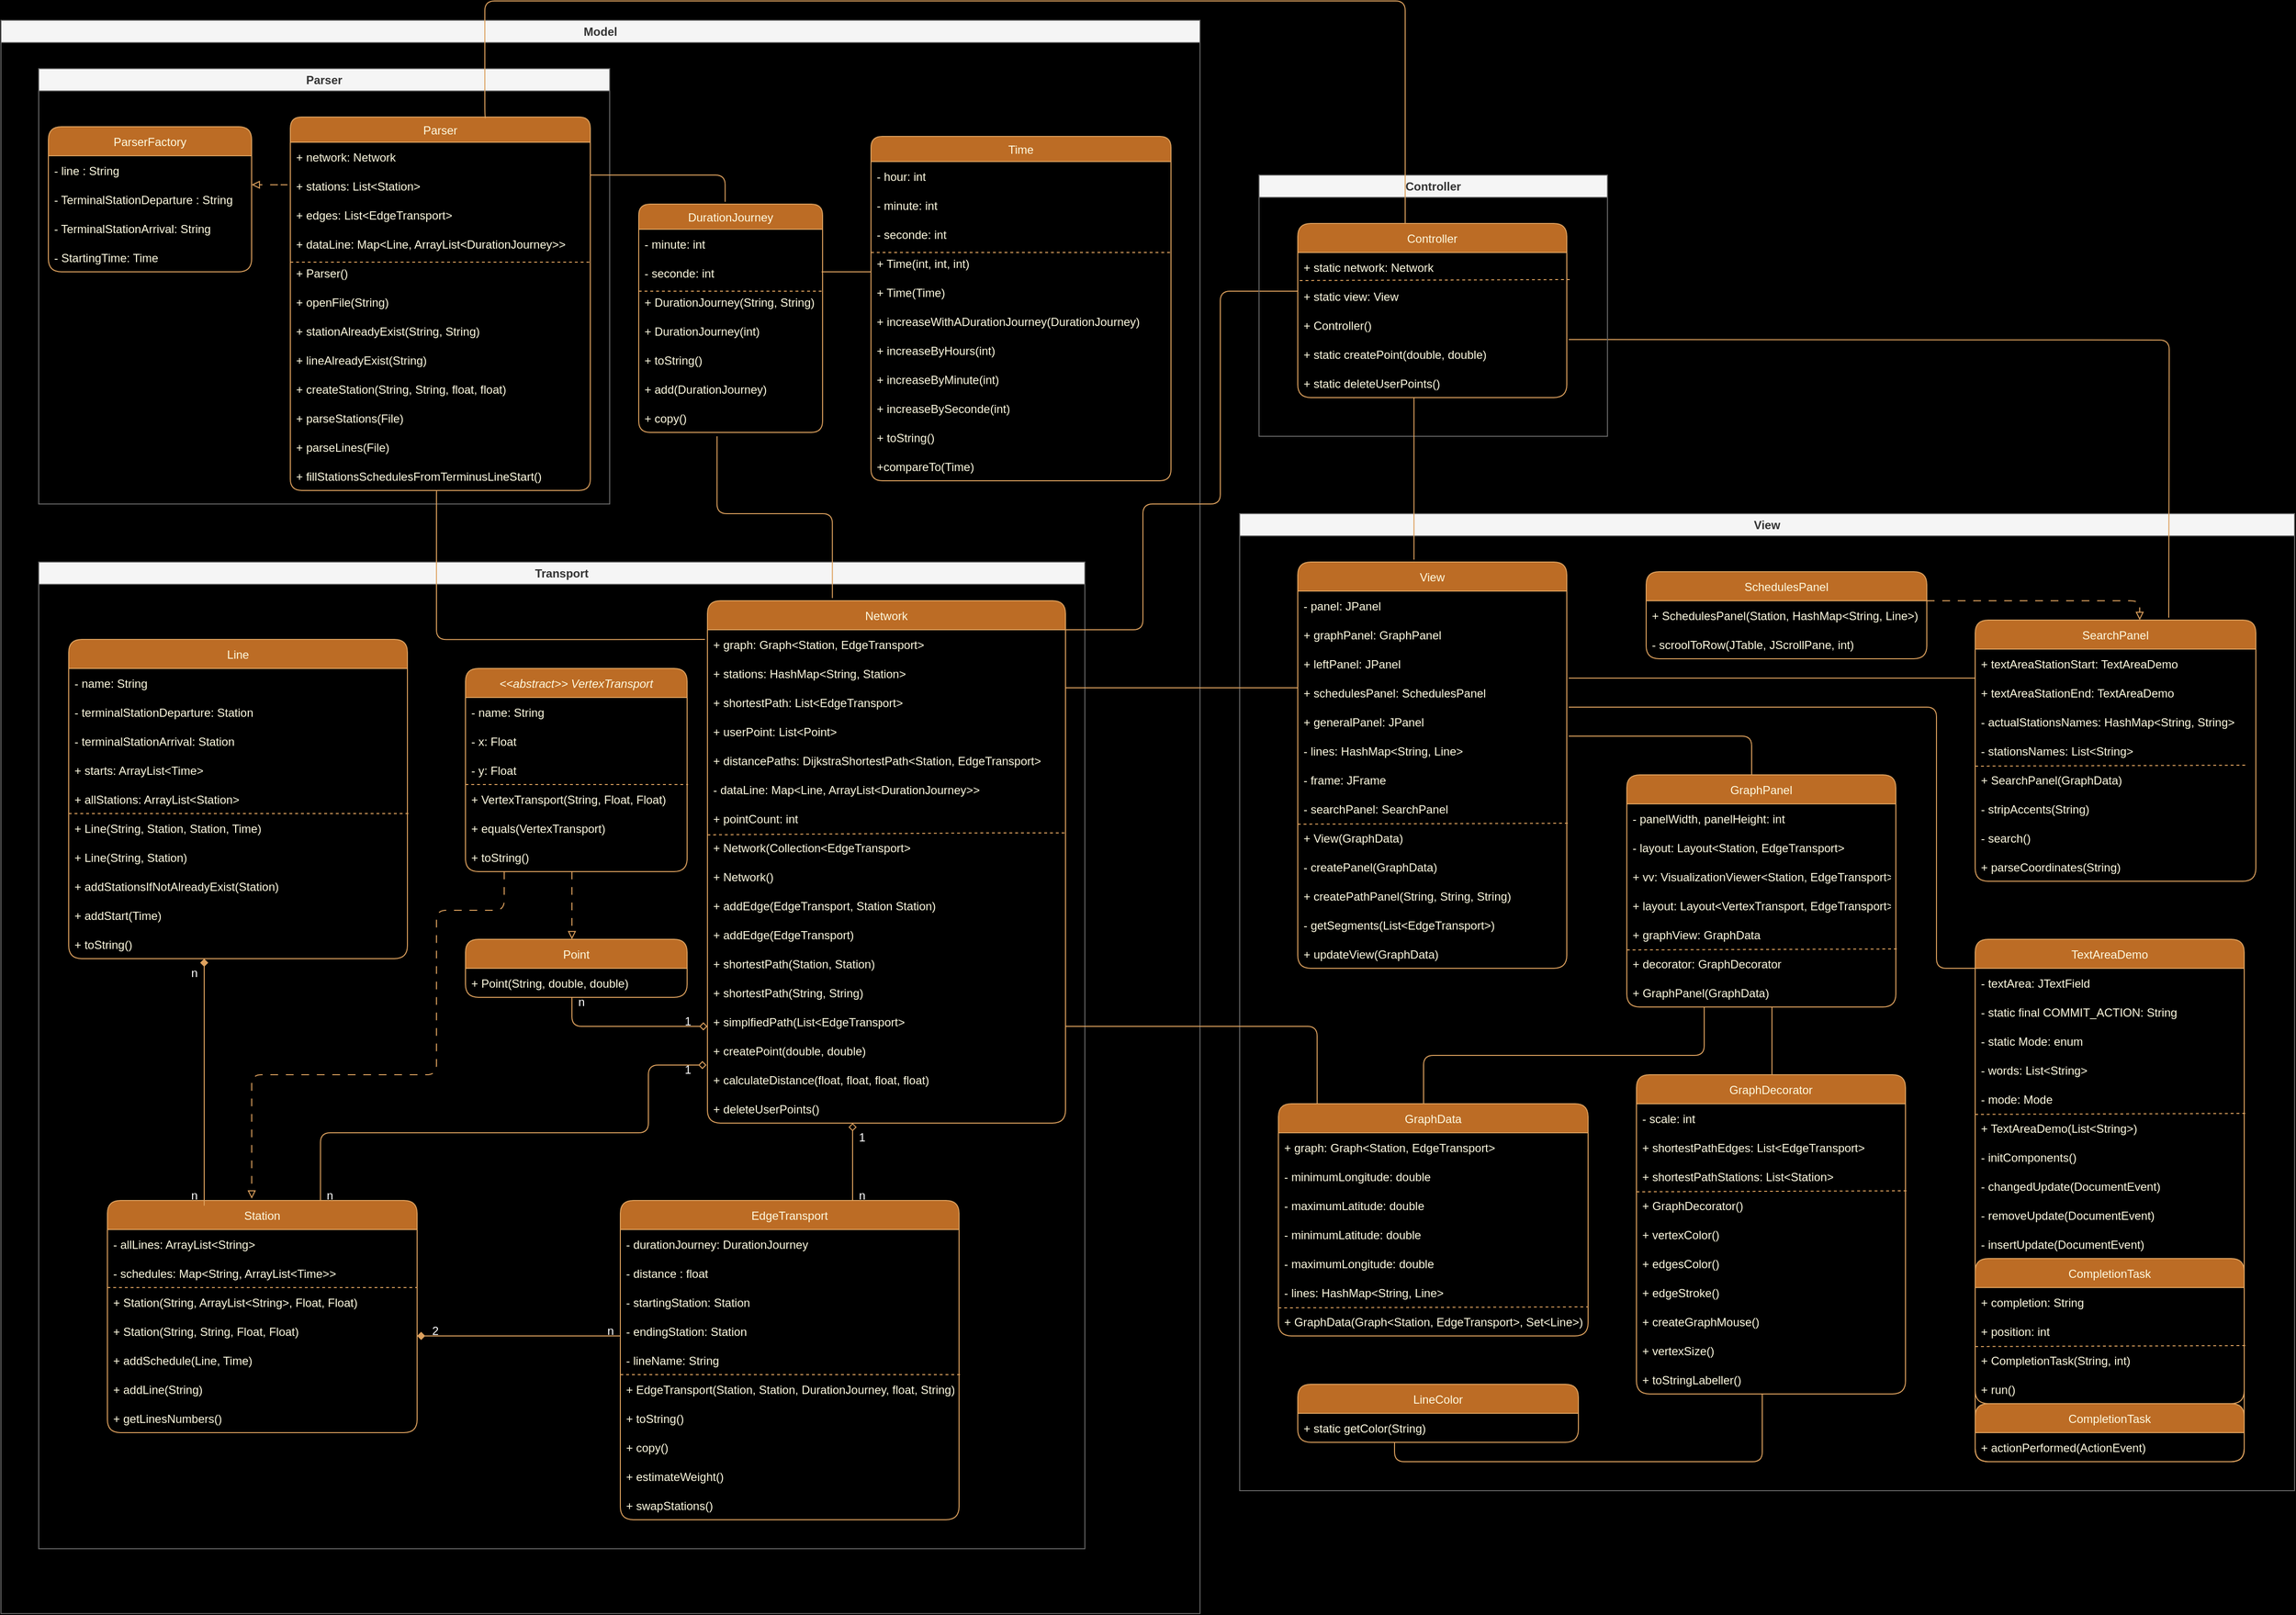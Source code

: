 <mxfile>
    <diagram id="C5RBs43oDa-KdzZeNtuy" name="Page-1">
        <mxGraphModel dx="2889" dy="1416" grid="1" gridSize="10" guides="0" tooltips="1" connect="1" arrows="1" fold="1" page="1" pageScale="1" pageWidth="2400" pageHeight="1700" background="#000000" math="0" shadow="0">
            <root>
                <mxCell id="WIyWlLk6GJQsqaUBKTNV-0"/>
                <mxCell id="WIyWlLk6GJQsqaUBKTNV-1" parent="WIyWlLk6GJQsqaUBKTNV-0"/>
                <mxCell id="136" value="Model" style="swimlane;whiteSpace=wrap;html=1;strokeColor=#666666;fillColor=#f5f5f5;fontColor=#333333;" parent="WIyWlLk6GJQsqaUBKTNV-1" vertex="1">
                    <mxGeometry x="20" y="40" width="1239" height="1647" as="geometry"/>
                </mxCell>
                <mxCell id="19" value="Parser" style="swimlane;whiteSpace=wrap;html=1;strokeColor=#666666;fillColor=#f5f5f5;fontColor=#333333;" parent="136" vertex="1">
                    <mxGeometry x="39" y="50" width="590" height="450" as="geometry"/>
                </mxCell>
                <mxCell id="tlL8x4SYafilrO8FaroJ-14" value="ParserFactory" style="swimlane;fontStyle=0;childLayout=stackLayout;horizontal=1;startSize=30;horizontalStack=0;resizeParent=1;resizeParentMax=0;resizeLast=0;collapsible=1;marginBottom=0;fillColor=#BC6C25;strokeColor=#DDA15E;fontColor=#FEFAE0;rounded=1;" parent="19" vertex="1">
                    <mxGeometry x="10" y="60" width="210" height="150" as="geometry"/>
                </mxCell>
                <mxCell id="tlL8x4SYafilrO8FaroJ-15" value="- line : String" style="text;strokeColor=none;fillColor=none;align=left;verticalAlign=middle;spacingLeft=4;spacingRight=4;overflow=hidden;points=[[0,0.5],[1,0.5]];portConstraint=eastwest;rotatable=0;fontColor=#FEFAE0;rounded=1;" parent="tlL8x4SYafilrO8FaroJ-14" vertex="1">
                    <mxGeometry y="30" width="210" height="30" as="geometry"/>
                </mxCell>
                <mxCell id="tlL8x4SYafilrO8FaroJ-16" value="- TerminalStationDeparture : String" style="text;strokeColor=none;fillColor=none;align=left;verticalAlign=middle;spacingLeft=4;spacingRight=4;overflow=hidden;points=[[0,0.5],[1,0.5]];portConstraint=eastwest;rotatable=0;fontColor=#FEFAE0;rounded=1;" parent="tlL8x4SYafilrO8FaroJ-14" vertex="1">
                    <mxGeometry y="60" width="210" height="30" as="geometry"/>
                </mxCell>
                <mxCell id="tlL8x4SYafilrO8FaroJ-17" value="- TerminalStationArrival: String" style="text;strokeColor=none;fillColor=none;align=left;verticalAlign=middle;spacingLeft=4;spacingRight=4;overflow=hidden;points=[[0,0.5],[1,0.5]];portConstraint=eastwest;rotatable=0;fontColor=#FEFAE0;rounded=1;" parent="tlL8x4SYafilrO8FaroJ-14" vertex="1">
                    <mxGeometry y="90" width="210" height="30" as="geometry"/>
                </mxCell>
                <mxCell id="tlL8x4SYafilrO8FaroJ-20" value="- StartingTime: Time" style="text;strokeColor=none;fillColor=none;align=left;verticalAlign=middle;spacingLeft=4;spacingRight=4;overflow=hidden;points=[[0,0.5],[1,0.5]];portConstraint=eastwest;rotatable=0;fontColor=#FEFAE0;rounded=1;" parent="tlL8x4SYafilrO8FaroJ-14" vertex="1">
                    <mxGeometry y="120" width="210" height="30" as="geometry"/>
                </mxCell>
                <mxCell id="zkfFHV4jXpPFQw0GAbJ--0" value="Parser" style="swimlane;fontStyle=0;align=center;verticalAlign=top;childLayout=stackLayout;horizontal=1;startSize=26;horizontalStack=0;resizeParent=1;resizeLast=0;collapsible=1;marginBottom=0;rounded=1;shadow=0;strokeWidth=1;fillColor=#BC6C25;strokeColor=#DDA15E;fontColor=#FEFAE0;" parent="19" vertex="1">
                    <mxGeometry x="260" y="50" width="310" height="386" as="geometry">
                        <mxRectangle x="230" y="140" width="160" height="26" as="alternateBounds"/>
                    </mxGeometry>
                </mxCell>
                <mxCell id="126" value="+ network: Network" style="text;strokeColor=none;fillColor=none;align=left;verticalAlign=middle;spacingLeft=4;spacingRight=4;overflow=hidden;points=[[0,0.5],[1,0.5]];portConstraint=eastwest;rotatable=0;fontColor=#FEFAE0;rounded=1;" parent="zkfFHV4jXpPFQw0GAbJ--0" vertex="1">
                    <mxGeometry y="26" width="310" height="30" as="geometry"/>
                </mxCell>
                <mxCell id="445" value="+ stations: List&lt;Station&gt;" style="text;strokeColor=none;fillColor=none;align=left;verticalAlign=middle;spacingLeft=4;spacingRight=4;overflow=hidden;points=[[0,0.5],[1,0.5]];portConstraint=eastwest;rotatable=0;fontColor=#FEFAE0;rounded=1;" parent="zkfFHV4jXpPFQw0GAbJ--0" vertex="1">
                    <mxGeometry y="56" width="310" height="30" as="geometry"/>
                </mxCell>
                <mxCell id="446" value="+ edges: List&lt;EdgeTransport&gt;" style="text;strokeColor=none;fillColor=none;align=left;verticalAlign=middle;spacingLeft=4;spacingRight=4;overflow=hidden;points=[[0,0.5],[1,0.5]];portConstraint=eastwest;rotatable=0;fontColor=#FEFAE0;rounded=1;" parent="zkfFHV4jXpPFQw0GAbJ--0" vertex="1">
                    <mxGeometry y="86" width="310" height="30" as="geometry"/>
                </mxCell>
                <mxCell id="447" value="+ dataLine: Map&lt;Line, ArrayList&lt;DurationJourney&gt;&gt;" style="text;strokeColor=none;fillColor=none;align=left;verticalAlign=middle;spacingLeft=4;spacingRight=4;overflow=hidden;points=[[0,0.5],[1,0.5]];portConstraint=eastwest;rotatable=0;fontColor=#FEFAE0;rounded=1;" parent="zkfFHV4jXpPFQw0GAbJ--0" vertex="1">
                    <mxGeometry y="116" width="310" height="30" as="geometry"/>
                </mxCell>
                <mxCell id="131" value="" style="endArrow=none;dashed=1;html=1;rounded=1;sketch=0;fontColor=#FEFAE0;strokeColor=#DDA15E;fillColor=#BC6C25;curved=0;labelBackgroundColor=#283618;" parent="zkfFHV4jXpPFQw0GAbJ--0" edge="1">
                    <mxGeometry width="50" height="50" relative="1" as="geometry">
                        <mxPoint y="150" as="sourcePoint"/>
                        <mxPoint x="310" y="150" as="targetPoint"/>
                    </mxGeometry>
                </mxCell>
                <mxCell id="127" value="+ Parser()" style="text;strokeColor=none;fillColor=none;align=left;verticalAlign=middle;spacingLeft=4;spacingRight=4;overflow=hidden;points=[[0,0.5],[1,0.5]];portConstraint=eastwest;rotatable=0;fontColor=#FEFAE0;rounded=1;" parent="zkfFHV4jXpPFQw0GAbJ--0" vertex="1">
                    <mxGeometry y="146" width="310" height="30" as="geometry"/>
                </mxCell>
                <mxCell id="128" value="+ openFile(String)" style="text;strokeColor=none;fillColor=none;align=left;verticalAlign=middle;spacingLeft=4;spacingRight=4;overflow=hidden;points=[[0,0.5],[1,0.5]];portConstraint=eastwest;rotatable=0;fontColor=#FEFAE0;rounded=1;" parent="zkfFHV4jXpPFQw0GAbJ--0" vertex="1">
                    <mxGeometry y="176" width="310" height="30" as="geometry"/>
                </mxCell>
                <mxCell id="129" value="+ stationAlreadyExist(String, String)" style="text;strokeColor=none;fillColor=none;align=left;verticalAlign=middle;spacingLeft=4;spacingRight=4;overflow=hidden;points=[[0,0.5],[1,0.5]];portConstraint=eastwest;rotatable=0;fontColor=#FEFAE0;rounded=1;" parent="zkfFHV4jXpPFQw0GAbJ--0" vertex="1">
                    <mxGeometry y="206" width="310" height="30" as="geometry"/>
                </mxCell>
                <mxCell id="448" value="+ lineAlreadyExist(String)" style="text;strokeColor=none;fillColor=none;align=left;verticalAlign=middle;spacingLeft=4;spacingRight=4;overflow=hidden;points=[[0,0.5],[1,0.5]];portConstraint=eastwest;rotatable=0;fontColor=#FEFAE0;rounded=1;" parent="zkfFHV4jXpPFQw0GAbJ--0" vertex="1">
                    <mxGeometry y="236" width="310" height="30" as="geometry"/>
                </mxCell>
                <mxCell id="449" value="+ createStation(String, String, float, float)" style="text;strokeColor=none;fillColor=none;align=left;verticalAlign=middle;spacingLeft=4;spacingRight=4;overflow=hidden;points=[[0,0.5],[1,0.5]];portConstraint=eastwest;rotatable=0;fontColor=#FEFAE0;rounded=1;" parent="zkfFHV4jXpPFQw0GAbJ--0" vertex="1">
                    <mxGeometry y="266" width="310" height="30" as="geometry"/>
                </mxCell>
                <mxCell id="450" value="+ parseStations(File)" style="text;strokeColor=none;fillColor=none;align=left;verticalAlign=middle;spacingLeft=4;spacingRight=4;overflow=hidden;points=[[0,0.5],[1,0.5]];portConstraint=eastwest;rotatable=0;fontColor=#FEFAE0;rounded=1;" parent="zkfFHV4jXpPFQw0GAbJ--0" vertex="1">
                    <mxGeometry y="296" width="310" height="30" as="geometry"/>
                </mxCell>
                <mxCell id="130" value="+ parseLines(File)" style="text;strokeColor=none;fillColor=none;align=left;verticalAlign=middle;spacingLeft=4;spacingRight=4;overflow=hidden;points=[[0,0.5],[1,0.5]];portConstraint=eastwest;rotatable=0;fontColor=#FEFAE0;rounded=1;" parent="zkfFHV4jXpPFQw0GAbJ--0" vertex="1">
                    <mxGeometry y="326" width="310" height="30" as="geometry"/>
                </mxCell>
                <mxCell id="451" value="+ fillStationsSchedulesFromTerminusLineStart()" style="text;strokeColor=none;fillColor=none;align=left;verticalAlign=middle;spacingLeft=4;spacingRight=4;overflow=hidden;points=[[0,0.5],[1,0.5]];portConstraint=eastwest;rotatable=0;fontColor=#FEFAE0;rounded=1;" parent="zkfFHV4jXpPFQw0GAbJ--0" vertex="1">
                    <mxGeometry y="356" width="310" height="30" as="geometry"/>
                </mxCell>
                <mxCell id="tlL8x4SYafilrO8FaroJ-30" style="edgeStyle=orthogonalEdgeStyle;curved=0;rounded=1;sketch=0;orthogonalLoop=1;jettySize=auto;html=1;fontColor=#FEFAE0;strokeColor=#DDA15E;fillColor=#BC6C25;labelBackgroundColor=#283618;dashed=1;dashPattern=8 8;endArrow=block;endFill=0;" parent="19" edge="1">
                    <mxGeometry relative="1" as="geometry">
                        <mxPoint x="220" y="120" as="targetPoint"/>
                        <mxPoint x="250" y="120" as="sourcePoint"/>
                        <Array as="points">
                            <mxPoint x="260" y="120"/>
                            <mxPoint x="260" y="120"/>
                        </Array>
                    </mxGeometry>
                </mxCell>
                <mxCell id="23" value="Transport" style="swimlane;whiteSpace=wrap;html=1;strokeColor=#666666;fillColor=#f5f5f5;fontColor=#333333;" parent="136" vertex="1">
                    <mxGeometry x="39" y="560" width="1081" height="1020" as="geometry"/>
                </mxCell>
                <mxCell id="tlL8x4SYafilrO8FaroJ-0" value="Station" style="swimlane;fontStyle=0;childLayout=stackLayout;horizontal=1;startSize=30;horizontalStack=0;resizeParent=1;resizeParentMax=0;resizeLast=0;collapsible=1;marginBottom=0;fillColor=#BC6C25;strokeColor=#DDA15E;fontColor=#FEFAE0;rounded=1;" parent="23" vertex="1">
                    <mxGeometry x="71" y="660" width="320" height="240" as="geometry">
                        <mxRectangle x="29" y="175" width="80" height="30" as="alternateBounds"/>
                    </mxGeometry>
                </mxCell>
                <mxCell id="463" value="- allLines: ArrayList&lt;String&gt;" style="text;strokeColor=none;fillColor=none;align=left;verticalAlign=middle;spacingLeft=4;spacingRight=4;overflow=hidden;points=[[0,0.5],[1,0.5]];portConstraint=eastwest;rotatable=0;fontColor=#FEFAE0;rounded=1;" parent="tlL8x4SYafilrO8FaroJ-0" vertex="1">
                    <mxGeometry y="30" width="320" height="30" as="geometry"/>
                </mxCell>
                <mxCell id="464" value="- schedules: Map&lt;String, ArrayList&lt;Time&gt;&gt;" style="text;strokeColor=none;fillColor=none;align=left;verticalAlign=middle;spacingLeft=4;spacingRight=4;overflow=hidden;points=[[0,0.5],[1,0.5]];portConstraint=eastwest;rotatable=0;fontColor=#FEFAE0;rounded=1;" parent="tlL8x4SYafilrO8FaroJ-0" vertex="1">
                    <mxGeometry y="60" width="320" height="30" as="geometry"/>
                </mxCell>
                <mxCell id="tlL8x4SYafilrO8FaroJ-40" value="" style="endArrow=none;dashed=1;html=1;rounded=1;sketch=0;fontColor=#FEFAE0;strokeColor=#DDA15E;fillColor=#BC6C25;curved=0;exitX=0.004;exitY=-0.033;exitDx=0;exitDy=0;exitPerimeter=0;labelBackgroundColor=#283618;" parent="tlL8x4SYafilrO8FaroJ-0" edge="1">
                    <mxGeometry width="50" height="50" relative="1" as="geometry">
                        <mxPoint y="90" as="sourcePoint"/>
                        <mxPoint x="320" y="90" as="targetPoint"/>
                        <Array as="points"/>
                    </mxGeometry>
                </mxCell>
                <mxCell id="465" value="+ Station(String, ArrayList&lt;String&gt;, Float, Float)" style="text;strokeColor=none;fillColor=none;align=left;verticalAlign=middle;spacingLeft=4;spacingRight=4;overflow=hidden;points=[[0,0.5],[1,0.5]];portConstraint=eastwest;rotatable=0;fontColor=#FEFAE0;rounded=1;" parent="tlL8x4SYafilrO8FaroJ-0" vertex="1">
                    <mxGeometry y="90" width="320" height="30" as="geometry"/>
                </mxCell>
                <mxCell id="466" value="+ Station(String, String, Float, Float)" style="text;strokeColor=none;fillColor=none;align=left;verticalAlign=middle;spacingLeft=4;spacingRight=4;overflow=hidden;points=[[0,0.5],[1,0.5]];portConstraint=eastwest;rotatable=0;fontColor=#FEFAE0;rounded=1;" parent="tlL8x4SYafilrO8FaroJ-0" vertex="1">
                    <mxGeometry y="120" width="320" height="30" as="geometry"/>
                </mxCell>
                <mxCell id="468" value="+ addSchedule(Line, Time)" style="text;strokeColor=none;fillColor=none;align=left;verticalAlign=middle;spacingLeft=4;spacingRight=4;overflow=hidden;points=[[0,0.5],[1,0.5]];portConstraint=eastwest;rotatable=0;fontColor=#FEFAE0;rounded=1;" parent="tlL8x4SYafilrO8FaroJ-0" vertex="1">
                    <mxGeometry y="150" width="320" height="30" as="geometry"/>
                </mxCell>
                <mxCell id="469" value="+ addLine(String)" style="text;strokeColor=none;fillColor=none;align=left;verticalAlign=middle;spacingLeft=4;spacingRight=4;overflow=hidden;points=[[0,0.5],[1,0.5]];portConstraint=eastwest;rotatable=0;fontColor=#FEFAE0;rounded=1;" parent="tlL8x4SYafilrO8FaroJ-0" vertex="1">
                    <mxGeometry y="180" width="320" height="30" as="geometry"/>
                </mxCell>
                <mxCell id="470" value="+ getLinesNumbers()" style="text;strokeColor=none;fillColor=none;align=left;verticalAlign=middle;spacingLeft=4;spacingRight=4;overflow=hidden;points=[[0,0.5],[1,0.5]];portConstraint=eastwest;rotatable=0;fontColor=#FEFAE0;rounded=1;" parent="tlL8x4SYafilrO8FaroJ-0" vertex="1">
                    <mxGeometry y="210" width="320" height="30" as="geometry"/>
                </mxCell>
                <mxCell id="tlL8x4SYafilrO8FaroJ-4" value="EdgeTransport" style="swimlane;fontStyle=0;childLayout=stackLayout;horizontal=1;startSize=30;horizontalStack=0;resizeParent=1;resizeParentMax=0;resizeLast=0;collapsible=1;marginBottom=0;fillColor=#BC6C25;strokeColor=#DDA15E;fontColor=#FEFAE0;rounded=1;" parent="23" vertex="1">
                    <mxGeometry x="601" y="660" width="350" height="330" as="geometry"/>
                </mxCell>
                <mxCell id="tlL8x4SYafilrO8FaroJ-5" value="- durationJourney: DurationJourney" style="text;strokeColor=none;fillColor=none;align=left;verticalAlign=middle;spacingLeft=4;spacingRight=4;overflow=hidden;points=[[0,0.5],[1,0.5]];portConstraint=eastwest;rotatable=0;fontColor=#FEFAE0;rounded=1;" parent="tlL8x4SYafilrO8FaroJ-4" vertex="1">
                    <mxGeometry y="30" width="350" height="30" as="geometry"/>
                </mxCell>
                <mxCell id="tlL8x4SYafilrO8FaroJ-7" value="- distance : float" style="text;strokeColor=none;fillColor=none;align=left;verticalAlign=middle;spacingLeft=4;spacingRight=4;overflow=hidden;points=[[0,0.5],[1,0.5]];portConstraint=eastwest;rotatable=0;fontColor=#FEFAE0;rounded=1;" parent="tlL8x4SYafilrO8FaroJ-4" vertex="1">
                    <mxGeometry y="60" width="350" height="30" as="geometry"/>
                </mxCell>
                <mxCell id="52" value="- startingStation: Station" style="text;strokeColor=none;fillColor=none;align=left;verticalAlign=middle;spacingLeft=4;spacingRight=4;overflow=hidden;points=[[0,0.5],[1,0.5]];portConstraint=eastwest;rotatable=0;fontColor=#FEFAE0;rounded=1;" parent="tlL8x4SYafilrO8FaroJ-4" vertex="1">
                    <mxGeometry y="90" width="350" height="30" as="geometry"/>
                </mxCell>
                <mxCell id="471" value="- endingStation: Station" style="text;strokeColor=none;fillColor=none;align=left;verticalAlign=middle;spacingLeft=4;spacingRight=4;overflow=hidden;points=[[0,0.5],[1,0.5]];portConstraint=eastwest;rotatable=0;fontColor=#FEFAE0;rounded=1;" parent="tlL8x4SYafilrO8FaroJ-4" vertex="1">
                    <mxGeometry y="120" width="350" height="30" as="geometry"/>
                </mxCell>
                <mxCell id="472" value="- lineName: String" style="text;strokeColor=none;fillColor=none;align=left;verticalAlign=middle;spacingLeft=4;spacingRight=4;overflow=hidden;points=[[0,0.5],[1,0.5]];portConstraint=eastwest;rotatable=0;fontColor=#FEFAE0;rounded=1;" parent="tlL8x4SYafilrO8FaroJ-4" vertex="1">
                    <mxGeometry y="150" width="350" height="30" as="geometry"/>
                </mxCell>
                <mxCell id="tlL8x4SYafilrO8FaroJ-41" value="" style="endArrow=none;dashed=1;html=1;rounded=1;sketch=0;fontColor=#FEFAE0;strokeColor=#DDA15E;fillColor=#BC6C25;curved=0;labelBackgroundColor=#283618;" parent="tlL8x4SYafilrO8FaroJ-4" edge="1">
                    <mxGeometry width="50" height="50" relative="1" as="geometry">
                        <mxPoint y="180" as="sourcePoint"/>
                        <mxPoint x="353.333" y="180" as="targetPoint"/>
                    </mxGeometry>
                </mxCell>
                <mxCell id="473" value="+ EdgeTransport(Station, Station, DurationJourney, float, String)" style="text;strokeColor=none;fillColor=none;align=left;verticalAlign=middle;spacingLeft=4;spacingRight=4;overflow=hidden;points=[[0,0.5],[1,0.5]];portConstraint=eastwest;rotatable=0;fontColor=#FEFAE0;rounded=1;" parent="tlL8x4SYafilrO8FaroJ-4" vertex="1">
                    <mxGeometry y="180" width="350" height="30" as="geometry"/>
                </mxCell>
                <mxCell id="474" value="+ toString()" style="text;strokeColor=none;fillColor=none;align=left;verticalAlign=middle;spacingLeft=4;spacingRight=4;overflow=hidden;points=[[0,0.5],[1,0.5]];portConstraint=eastwest;rotatable=0;fontColor=#FEFAE0;rounded=1;" parent="tlL8x4SYafilrO8FaroJ-4" vertex="1">
                    <mxGeometry y="210" width="350" height="30" as="geometry"/>
                </mxCell>
                <mxCell id="850" value="+ copy()" style="text;strokeColor=none;fillColor=none;align=left;verticalAlign=middle;spacingLeft=4;spacingRight=4;overflow=hidden;points=[[0,0.5],[1,0.5]];portConstraint=eastwest;rotatable=0;fontColor=#FEFAE0;rounded=1;" vertex="1" parent="tlL8x4SYafilrO8FaroJ-4">
                    <mxGeometry y="240" width="350" height="30" as="geometry"/>
                </mxCell>
                <mxCell id="475" value="+ estimateWeight()" style="text;strokeColor=none;fillColor=none;align=left;verticalAlign=middle;spacingLeft=4;spacingRight=4;overflow=hidden;points=[[0,0.5],[1,0.5]];portConstraint=eastwest;rotatable=0;fontColor=#FEFAE0;rounded=1;" parent="tlL8x4SYafilrO8FaroJ-4" vertex="1">
                    <mxGeometry y="270" width="350" height="30" as="geometry"/>
                </mxCell>
                <mxCell id="476" value="+ swapStations()" style="text;strokeColor=none;fillColor=none;align=left;verticalAlign=middle;spacingLeft=4;spacingRight=4;overflow=hidden;points=[[0,0.5],[1,0.5]];portConstraint=eastwest;rotatable=0;fontColor=#FEFAE0;rounded=1;" parent="tlL8x4SYafilrO8FaroJ-4" vertex="1">
                    <mxGeometry y="300" width="350" height="30" as="geometry"/>
                </mxCell>
                <mxCell id="tlL8x4SYafilrO8FaroJ-61" value="Network" style="swimlane;fontStyle=0;childLayout=stackLayout;horizontal=1;startSize=30;horizontalStack=0;resizeParent=1;resizeParentMax=0;resizeLast=0;collapsible=1;marginBottom=0;rounded=1;sketch=0;fontColor=#FEFAE0;strokeColor=#DDA15E;fillColor=#BC6C25;" parent="23" vertex="1">
                    <mxGeometry x="691" y="40" width="370" height="540" as="geometry"/>
                </mxCell>
                <mxCell id="tlL8x4SYafilrO8FaroJ-62" value="+ graph: Graph&lt;Station, EdgeTransport&gt;" style="text;strokeColor=none;fillColor=none;align=left;verticalAlign=middle;spacingLeft=4;spacingRight=4;overflow=hidden;points=[[0,0.5],[1,0.5]];portConstraint=eastwest;rotatable=0;rounded=1;sketch=0;fontColor=#FEFAE0;" parent="tlL8x4SYafilrO8FaroJ-61" vertex="1">
                    <mxGeometry y="30" width="370" height="30" as="geometry"/>
                </mxCell>
                <mxCell id="tlL8x4SYafilrO8FaroJ-63" value="+ stations: HashMap&lt;String, Station&gt;" style="text;strokeColor=none;fillColor=none;align=left;verticalAlign=middle;spacingLeft=4;spacingRight=4;overflow=hidden;points=[[0,0.5],[1,0.5]];portConstraint=eastwest;rotatable=0;rounded=1;sketch=0;fontColor=#FEFAE0;" parent="tlL8x4SYafilrO8FaroJ-61" vertex="1">
                    <mxGeometry y="60" width="370" height="30" as="geometry"/>
                </mxCell>
                <mxCell id="452" value="+ shortestPath: List&lt;EdgeTransport&gt;" style="text;strokeColor=none;fillColor=none;align=left;verticalAlign=middle;spacingLeft=4;spacingRight=4;overflow=hidden;points=[[0,0.5],[1,0.5]];portConstraint=eastwest;rotatable=0;rounded=1;sketch=0;fontColor=#FEFAE0;" parent="tlL8x4SYafilrO8FaroJ-61" vertex="1">
                    <mxGeometry y="90" width="370" height="30" as="geometry"/>
                </mxCell>
                <mxCell id="819" value="+ userPoint: List&lt;Point&gt;" style="text;strokeColor=none;fillColor=none;align=left;verticalAlign=middle;spacingLeft=4;spacingRight=4;overflow=hidden;points=[[0,0.5],[1,0.5]];portConstraint=eastwest;rotatable=0;rounded=1;sketch=0;fontColor=#FEFAE0;" vertex="1" parent="tlL8x4SYafilrO8FaroJ-61">
                    <mxGeometry y="120" width="370" height="30" as="geometry"/>
                </mxCell>
                <mxCell id="453" value="+ distancePaths: DijkstraShortestPath&lt;Station, EdgeTransport&gt;" style="text;strokeColor=none;fillColor=none;align=left;verticalAlign=middle;spacingLeft=4;spacingRight=4;overflow=hidden;points=[[0,0.5],[1,0.5]];portConstraint=eastwest;rotatable=0;rounded=1;sketch=0;fontColor=#FEFAE0;" parent="tlL8x4SYafilrO8FaroJ-61" vertex="1">
                    <mxGeometry y="150" width="370" height="30" as="geometry"/>
                </mxCell>
                <mxCell id="454" value="- dataLine: Map&lt;Line, ArrayList&lt;DurationJourney&gt;&gt;" style="text;strokeColor=none;fillColor=none;align=left;verticalAlign=middle;spacingLeft=4;spacingRight=4;overflow=hidden;points=[[0,0.5],[1,0.5]];portConstraint=eastwest;rotatable=0;rounded=1;sketch=0;fontColor=#FEFAE0;" parent="tlL8x4SYafilrO8FaroJ-61" vertex="1">
                    <mxGeometry y="180" width="370" height="30" as="geometry"/>
                </mxCell>
                <mxCell id="820" value="+ pointCount: int" style="text;strokeColor=none;fillColor=none;align=left;verticalAlign=middle;spacingLeft=4;spacingRight=4;overflow=hidden;points=[[0,0.5],[1,0.5]];portConstraint=eastwest;rotatable=0;rounded=1;sketch=0;fontColor=#FEFAE0;" vertex="1" parent="tlL8x4SYafilrO8FaroJ-61">
                    <mxGeometry y="210" width="370" height="30" as="geometry"/>
                </mxCell>
                <mxCell id="57" value="" style="endArrow=none;dashed=1;html=1;rounded=1;sketch=0;fontColor=#FEFAE0;strokeColor=#DDA15E;fillColor=#BC6C25;curved=0;labelBackgroundColor=#283618;" parent="tlL8x4SYafilrO8FaroJ-61" edge="1">
                    <mxGeometry width="50" height="50" relative="1" as="geometry">
                        <mxPoint y="241.99" as="sourcePoint"/>
                        <mxPoint x="370" y="240" as="targetPoint"/>
                        <Array as="points">
                            <mxPoint x="290" y="240"/>
                        </Array>
                    </mxGeometry>
                </mxCell>
                <mxCell id="55" value="+ Network(Collection&lt;EdgeTransport&gt;" style="text;strokeColor=none;fillColor=none;align=left;verticalAlign=middle;spacingLeft=4;spacingRight=4;overflow=hidden;points=[[0,0.5],[1,0.5]];portConstraint=eastwest;rotatable=0;rounded=1;sketch=0;fontColor=#FEFAE0;" parent="tlL8x4SYafilrO8FaroJ-61" vertex="1">
                    <mxGeometry y="240" width="370" height="30" as="geometry"/>
                </mxCell>
                <mxCell id="455" value="+ Network()" style="text;strokeColor=none;fillColor=none;align=left;verticalAlign=middle;spacingLeft=4;spacingRight=4;overflow=hidden;points=[[0,0.5],[1,0.5]];portConstraint=eastwest;rotatable=0;rounded=1;sketch=0;fontColor=#FEFAE0;" parent="tlL8x4SYafilrO8FaroJ-61" vertex="1">
                    <mxGeometry y="270" width="370" height="30" as="geometry"/>
                </mxCell>
                <mxCell id="456" value="+ addEdge(EdgeTransport, Station Station)" style="text;strokeColor=none;fillColor=none;align=left;verticalAlign=middle;spacingLeft=4;spacingRight=4;overflow=hidden;points=[[0,0.5],[1,0.5]];portConstraint=eastwest;rotatable=0;rounded=1;sketch=0;fontColor=#FEFAE0;" parent="tlL8x4SYafilrO8FaroJ-61" vertex="1">
                    <mxGeometry y="300" width="370" height="30" as="geometry"/>
                </mxCell>
                <mxCell id="457" value="+ addEdge(EdgeTransport)" style="text;strokeColor=none;fillColor=none;align=left;verticalAlign=middle;spacingLeft=4;spacingRight=4;overflow=hidden;points=[[0,0.5],[1,0.5]];portConstraint=eastwest;rotatable=0;rounded=1;sketch=0;fontColor=#FEFAE0;" parent="tlL8x4SYafilrO8FaroJ-61" vertex="1">
                    <mxGeometry y="330" width="370" height="30" as="geometry"/>
                </mxCell>
                <mxCell id="458" value="+ shortestPath(Station, Station)" style="text;strokeColor=none;fillColor=none;align=left;verticalAlign=middle;spacingLeft=4;spacingRight=4;overflow=hidden;points=[[0,0.5],[1,0.5]];portConstraint=eastwest;rotatable=0;rounded=1;sketch=0;fontColor=#FEFAE0;" parent="tlL8x4SYafilrO8FaroJ-61" vertex="1">
                    <mxGeometry y="360" width="370" height="30" as="geometry"/>
                </mxCell>
                <mxCell id="459" value="+ shortestPath(String, String)" style="text;strokeColor=none;fillColor=none;align=left;verticalAlign=middle;spacingLeft=4;spacingRight=4;overflow=hidden;points=[[0,0.5],[1,0.5]];portConstraint=eastwest;rotatable=0;rounded=1;sketch=0;fontColor=#FEFAE0;" parent="tlL8x4SYafilrO8FaroJ-61" vertex="1">
                    <mxGeometry y="390" width="370" height="30" as="geometry"/>
                </mxCell>
                <mxCell id="460" value="+ simplfiedPath(List&lt;EdgeTransport&gt;" style="text;strokeColor=none;fillColor=none;align=left;verticalAlign=middle;spacingLeft=4;spacingRight=4;overflow=hidden;points=[[0,0.5],[1,0.5]];portConstraint=eastwest;rotatable=0;rounded=1;sketch=0;fontColor=#FEFAE0;" parent="tlL8x4SYafilrO8FaroJ-61" vertex="1">
                    <mxGeometry y="420" width="370" height="30" as="geometry"/>
                </mxCell>
                <mxCell id="821" value="+ createPoint(double, double)" style="text;strokeColor=none;fillColor=none;align=left;verticalAlign=middle;spacingLeft=4;spacingRight=4;overflow=hidden;points=[[0,0.5],[1,0.5]];portConstraint=eastwest;rotatable=0;rounded=1;sketch=0;fontColor=#FEFAE0;" vertex="1" parent="tlL8x4SYafilrO8FaroJ-61">
                    <mxGeometry y="450" width="370" height="30" as="geometry"/>
                </mxCell>
                <mxCell id="822" value="+ calculateDistance(float, float, float, float)" style="text;strokeColor=none;fillColor=none;align=left;verticalAlign=middle;spacingLeft=4;spacingRight=4;overflow=hidden;points=[[0,0.5],[1,0.5]];portConstraint=eastwest;rotatable=0;rounded=1;sketch=0;fontColor=#FEFAE0;" vertex="1" parent="tlL8x4SYafilrO8FaroJ-61">
                    <mxGeometry y="480" width="370" height="30" as="geometry"/>
                </mxCell>
                <mxCell id="823" value="+ deleteUserPoints()" style="text;strokeColor=none;fillColor=none;align=left;verticalAlign=middle;spacingLeft=4;spacingRight=4;overflow=hidden;points=[[0,0.5],[1,0.5]];portConstraint=eastwest;rotatable=0;rounded=1;sketch=0;fontColor=#FEFAE0;" vertex="1" parent="tlL8x4SYafilrO8FaroJ-61">
                    <mxGeometry y="510" width="370" height="30" as="geometry"/>
                </mxCell>
                <mxCell id="477" value="Line" style="swimlane;fontStyle=0;childLayout=stackLayout;horizontal=1;startSize=30;horizontalStack=0;resizeParent=1;resizeParentMax=0;resizeLast=0;collapsible=1;marginBottom=0;fillColor=#BC6C25;strokeColor=#DDA15E;fontColor=#FEFAE0;rounded=1;" parent="23" vertex="1">
                    <mxGeometry x="31" y="80" width="350" height="330" as="geometry"/>
                </mxCell>
                <mxCell id="478" value="- name: String" style="text;strokeColor=none;fillColor=none;align=left;verticalAlign=middle;spacingLeft=4;spacingRight=4;overflow=hidden;points=[[0,0.5],[1,0.5]];portConstraint=eastwest;rotatable=0;fontColor=#FEFAE0;rounded=1;" parent="477" vertex="1">
                    <mxGeometry y="30" width="350" height="30" as="geometry"/>
                </mxCell>
                <mxCell id="479" value="- terminalStationDeparture: Station" style="text;strokeColor=none;fillColor=none;align=left;verticalAlign=middle;spacingLeft=4;spacingRight=4;overflow=hidden;points=[[0,0.5],[1,0.5]];portConstraint=eastwest;rotatable=0;fontColor=#FEFAE0;rounded=1;" parent="477" vertex="1">
                    <mxGeometry y="60" width="350" height="30" as="geometry"/>
                </mxCell>
                <mxCell id="480" value="- terminalStationArrival: Station" style="text;strokeColor=none;fillColor=none;align=left;verticalAlign=middle;spacingLeft=4;spacingRight=4;overflow=hidden;points=[[0,0.5],[1,0.5]];portConstraint=eastwest;rotatable=0;fontColor=#FEFAE0;rounded=1;" parent="477" vertex="1">
                    <mxGeometry y="90" width="350" height="30" as="geometry"/>
                </mxCell>
                <mxCell id="481" value="+ starts: ArrayList&lt;Time&gt;" style="text;strokeColor=none;fillColor=none;align=left;verticalAlign=middle;spacingLeft=4;spacingRight=4;overflow=hidden;points=[[0,0.5],[1,0.5]];portConstraint=eastwest;rotatable=0;fontColor=#FEFAE0;rounded=1;" parent="477" vertex="1">
                    <mxGeometry y="120" width="350" height="30" as="geometry"/>
                </mxCell>
                <mxCell id="482" value="+ allStations: ArrayList&lt;Station&gt;" style="text;strokeColor=none;fillColor=none;align=left;verticalAlign=middle;spacingLeft=4;spacingRight=4;overflow=hidden;points=[[0,0.5],[1,0.5]];portConstraint=eastwest;rotatable=0;fontColor=#FEFAE0;rounded=1;" parent="477" vertex="1">
                    <mxGeometry y="150" width="350" height="30" as="geometry"/>
                </mxCell>
                <mxCell id="483" value="" style="endArrow=none;dashed=1;html=1;rounded=1;sketch=0;fontColor=#FEFAE0;strokeColor=#DDA15E;fillColor=#BC6C25;curved=0;labelBackgroundColor=#283618;" parent="477" edge="1">
                    <mxGeometry width="50" height="50" relative="1" as="geometry">
                        <mxPoint y="180" as="sourcePoint"/>
                        <mxPoint x="353.333" y="180" as="targetPoint"/>
                    </mxGeometry>
                </mxCell>
                <mxCell id="484" value="+ Line(String, Station, Station, Time)" style="text;strokeColor=none;fillColor=none;align=left;verticalAlign=middle;spacingLeft=4;spacingRight=4;overflow=hidden;points=[[0,0.5],[1,0.5]];portConstraint=eastwest;rotatable=0;fontColor=#FEFAE0;rounded=1;" parent="477" vertex="1">
                    <mxGeometry y="180" width="350" height="30" as="geometry"/>
                </mxCell>
                <mxCell id="485" value="+ Line(String, Station)" style="text;strokeColor=none;fillColor=none;align=left;verticalAlign=middle;spacingLeft=4;spacingRight=4;overflow=hidden;points=[[0,0.5],[1,0.5]];portConstraint=eastwest;rotatable=0;fontColor=#FEFAE0;rounded=1;" parent="477" vertex="1">
                    <mxGeometry y="210" width="350" height="30" as="geometry"/>
                </mxCell>
                <mxCell id="486" value="+ addStationsIfNotAlreadyExist(Station)" style="text;strokeColor=none;fillColor=none;align=left;verticalAlign=middle;spacingLeft=4;spacingRight=4;overflow=hidden;points=[[0,0.5],[1,0.5]];portConstraint=eastwest;rotatable=0;fontColor=#FEFAE0;rounded=1;" parent="477" vertex="1">
                    <mxGeometry y="240" width="350" height="30" as="geometry"/>
                </mxCell>
                <mxCell id="487" value="+ addStart(Time)" style="text;strokeColor=none;fillColor=none;align=left;verticalAlign=middle;spacingLeft=4;spacingRight=4;overflow=hidden;points=[[0,0.5],[1,0.5]];portConstraint=eastwest;rotatable=0;fontColor=#FEFAE0;rounded=1;" parent="477" vertex="1">
                    <mxGeometry y="270" width="350" height="30" as="geometry"/>
                </mxCell>
                <mxCell id="818" value="+ toString()" style="text;strokeColor=none;fillColor=none;align=left;verticalAlign=middle;spacingLeft=4;spacingRight=4;overflow=hidden;points=[[0,0.5],[1,0.5]];portConstraint=eastwest;rotatable=0;fontColor=#FEFAE0;rounded=1;" vertex="1" parent="477">
                    <mxGeometry y="300" width="350" height="30" as="geometry"/>
                </mxCell>
                <mxCell id="490" style="edgeStyle=orthogonalEdgeStyle;curved=0;rounded=1;sketch=0;orthogonalLoop=1;jettySize=auto;html=1;fontColor=#FEFAE0;strokeColor=#DDA15E;fillColor=#BC6C25;labelBackgroundColor=#283618;endArrow=diamond;endFill=1;" parent="23" edge="1">
                    <mxGeometry relative="1" as="geometry">
                        <mxPoint x="601" y="800" as="sourcePoint"/>
                        <Array as="points">
                            <mxPoint x="491" y="800"/>
                            <mxPoint x="491" y="800"/>
                        </Array>
                        <mxPoint x="391" y="800" as="targetPoint"/>
                    </mxGeometry>
                </mxCell>
                <mxCell id="491" style="edgeStyle=orthogonalEdgeStyle;curved=0;rounded=1;sketch=0;orthogonalLoop=1;jettySize=auto;html=1;fontColor=#FEFAE0;strokeColor=#DDA15E;fillColor=#BC6C25;labelBackgroundColor=#283618;endArrow=diamond;endFill=1;" parent="23" edge="1">
                    <mxGeometry relative="1" as="geometry">
                        <mxPoint x="171" y="650" as="sourcePoint"/>
                        <Array as="points">
                            <mxPoint x="171" y="670"/>
                            <mxPoint x="171" y="670"/>
                        </Array>
                        <mxPoint x="171" y="410" as="targetPoint"/>
                    </mxGeometry>
                </mxCell>
                <mxCell id="15" value="&lt;font color=&quot;#ffffff&quot;&gt;1&lt;/font&gt;" style="text;html=1;strokeColor=none;fillColor=none;align=center;verticalAlign=middle;whiteSpace=wrap;rounded=0;" parent="23" vertex="1">
                    <mxGeometry x="661" y="520" width="20" height="10" as="geometry"/>
                </mxCell>
                <mxCell id="17" value="&lt;font color=&quot;#ffffff&quot;&gt;1&lt;/font&gt;" style="text;html=1;strokeColor=none;fillColor=none;align=center;verticalAlign=middle;whiteSpace=wrap;rounded=0;" parent="23" vertex="1">
                    <mxGeometry x="841" y="580" width="20" height="30" as="geometry"/>
                </mxCell>
                <mxCell id="14" value="&lt;font color=&quot;#ffffff&quot;&gt;n&lt;/font&gt;" style="text;html=1;strokeColor=none;fillColor=none;align=center;verticalAlign=middle;whiteSpace=wrap;rounded=0;" parent="23" vertex="1">
                    <mxGeometry x="841" y="650" width="20" height="10" as="geometry"/>
                </mxCell>
                <mxCell id="16" value="&lt;font color=&quot;#ffffff&quot;&gt;n&lt;/font&gt;" style="text;html=1;strokeColor=none;fillColor=none;align=center;verticalAlign=middle;whiteSpace=wrap;rounded=0;" parent="23" vertex="1">
                    <mxGeometry x="291" y="650" width="20" height="10" as="geometry"/>
                </mxCell>
                <mxCell id="492" value="&lt;font color=&quot;#ffffff&quot;&gt;2&lt;/font&gt;" style="text;html=1;strokeColor=none;fillColor=none;align=center;verticalAlign=middle;whiteSpace=wrap;rounded=0;" parent="23" vertex="1">
                    <mxGeometry x="400" y="790" width="20" height="10" as="geometry"/>
                </mxCell>
                <mxCell id="493" value="&lt;font color=&quot;#ffffff&quot;&gt;n&lt;/font&gt;" style="text;html=1;strokeColor=none;fillColor=none;align=center;verticalAlign=middle;whiteSpace=wrap;rounded=0;" parent="23" vertex="1">
                    <mxGeometry x="581" y="790" width="20" height="10" as="geometry"/>
                </mxCell>
                <mxCell id="495" value="&lt;font color=&quot;#ffffff&quot;&gt;n&lt;/font&gt;" style="text;html=1;strokeColor=none;fillColor=none;align=center;verticalAlign=middle;whiteSpace=wrap;rounded=0;" parent="23" vertex="1">
                    <mxGeometry x="151" y="420" width="20" height="10" as="geometry"/>
                </mxCell>
                <mxCell id="494" value="&lt;font color=&quot;#ffffff&quot;&gt;n&lt;/font&gt;" style="text;html=1;strokeColor=none;fillColor=none;align=center;verticalAlign=middle;whiteSpace=wrap;rounded=0;" parent="23" vertex="1">
                    <mxGeometry x="151" y="650" width="20" height="10" as="geometry"/>
                </mxCell>
                <mxCell id="826" value="&lt;&lt;abstract&gt;&gt; VertexTransport" style="swimlane;fontStyle=2;childLayout=stackLayout;horizontal=1;startSize=30;horizontalStack=0;resizeParent=1;resizeParentMax=0;resizeLast=0;collapsible=1;marginBottom=0;fillColor=#BC6C25;strokeColor=#DDA15E;fontColor=#FEFAE0;rounded=1;" vertex="1" parent="23">
                    <mxGeometry x="441" y="110" width="229" height="210" as="geometry"/>
                </mxCell>
                <mxCell id="827" value="- name: String" style="text;strokeColor=none;fillColor=none;align=left;verticalAlign=middle;spacingLeft=4;spacingRight=4;overflow=hidden;points=[[0,0.5],[1,0.5]];portConstraint=eastwest;rotatable=0;fontColor=#FEFAE0;rounded=1;" vertex="1" parent="826">
                    <mxGeometry y="30" width="229" height="30" as="geometry"/>
                </mxCell>
                <mxCell id="828" value="- x: Float" style="text;strokeColor=none;fillColor=none;align=left;verticalAlign=middle;spacingLeft=4;spacingRight=4;overflow=hidden;points=[[0,0.5],[1,0.5]];portConstraint=eastwest;rotatable=0;fontColor=#FEFAE0;rounded=1;" vertex="1" parent="826">
                    <mxGeometry y="60" width="229" height="30" as="geometry"/>
                </mxCell>
                <mxCell id="829" value="- y: Float" style="text;strokeColor=none;fillColor=none;align=left;verticalAlign=middle;spacingLeft=4;spacingRight=4;overflow=hidden;points=[[0,0.5],[1,0.5]];portConstraint=eastwest;rotatable=0;fontColor=#FEFAE0;rounded=1;" vertex="1" parent="826">
                    <mxGeometry y="90" width="229" height="30" as="geometry"/>
                </mxCell>
                <mxCell id="832" value="" style="endArrow=none;dashed=1;html=1;rounded=1;sketch=0;fontColor=#FEFAE0;strokeColor=#DDA15E;fillColor=#BC6C25;curved=0;labelBackgroundColor=#283618;" edge="1" parent="826">
                    <mxGeometry width="50" height="50" relative="1" as="geometry">
                        <mxPoint y="120" as="sourcePoint"/>
                        <mxPoint x="230" y="120" as="targetPoint"/>
                    </mxGeometry>
                </mxCell>
                <mxCell id="830" value="+ VertexTransport(String, Float, Float)" style="text;strokeColor=none;fillColor=none;align=left;verticalAlign=middle;spacingLeft=4;spacingRight=4;overflow=hidden;points=[[0,0.5],[1,0.5]];portConstraint=eastwest;rotatable=0;fontColor=#FEFAE0;rounded=1;" vertex="1" parent="826">
                    <mxGeometry y="120" width="229" height="30" as="geometry"/>
                </mxCell>
                <mxCell id="831" value="+ equals(VertexTransport)" style="text;strokeColor=none;fillColor=none;align=left;verticalAlign=middle;spacingLeft=4;spacingRight=4;overflow=hidden;points=[[0,0.5],[1,0.5]];portConstraint=eastwest;rotatable=0;fontColor=#FEFAE0;rounded=1;" vertex="1" parent="826">
                    <mxGeometry y="150" width="229" height="30" as="geometry"/>
                </mxCell>
                <mxCell id="833" value="+ toString()" style="text;strokeColor=none;fillColor=none;align=left;verticalAlign=middle;spacingLeft=4;spacingRight=4;overflow=hidden;points=[[0,0.5],[1,0.5]];portConstraint=eastwest;rotatable=0;fontColor=#FEFAE0;rounded=1;" vertex="1" parent="826">
                    <mxGeometry y="180" width="229" height="30" as="geometry"/>
                </mxCell>
                <mxCell id="839" value="Point" style="swimlane;fontStyle=0;childLayout=stackLayout;horizontal=1;startSize=30;horizontalStack=0;resizeParent=1;resizeParentMax=0;resizeLast=0;collapsible=1;marginBottom=0;fillColor=#BC6C25;strokeColor=#DDA15E;fontColor=#FEFAE0;rounded=1;" vertex="1" parent="23">
                    <mxGeometry x="441" y="390" width="229" height="60" as="geometry"/>
                </mxCell>
                <mxCell id="846" value="+ Point(String, double, double)" style="text;strokeColor=none;fillColor=none;align=left;verticalAlign=middle;spacingLeft=4;spacingRight=4;overflow=hidden;points=[[0,0.5],[1,0.5]];portConstraint=eastwest;rotatable=0;fontColor=#FEFAE0;rounded=1;" vertex="1" parent="839">
                    <mxGeometry y="30" width="229" height="30" as="geometry"/>
                </mxCell>
                <mxCell id="848" style="edgeStyle=orthogonalEdgeStyle;curved=0;rounded=1;sketch=0;orthogonalLoop=1;jettySize=auto;html=1;fontColor=#FEFAE0;strokeColor=#DDA15E;fillColor=#BC6C25;labelBackgroundColor=#283618;dashed=1;dashPattern=8 8;endArrow=block;endFill=0;" edge="1" parent="23">
                    <mxGeometry relative="1" as="geometry">
                        <mxPoint x="551" y="390" as="targetPoint"/>
                        <mxPoint x="551" y="320" as="sourcePoint"/>
                        <Array as="points">
                            <mxPoint x="551" y="320"/>
                        </Array>
                    </mxGeometry>
                </mxCell>
                <mxCell id="851" style="edgeStyle=orthogonalEdgeStyle;curved=0;rounded=1;sketch=0;orthogonalLoop=1;jettySize=auto;html=1;fontColor=#FEFAE0;strokeColor=#DDA15E;fillColor=#BC6C25;labelBackgroundColor=#283618;dashed=1;dashPattern=8 8;endArrow=block;endFill=0;entryX=0.466;entryY=-0.008;entryDx=0;entryDy=0;entryPerimeter=0;" edge="1" parent="23" target="tlL8x4SYafilrO8FaroJ-0">
                    <mxGeometry relative="1" as="geometry">
                        <mxPoint x="221" y="520" as="targetPoint"/>
                        <mxPoint x="481" y="320" as="sourcePoint"/>
                        <Array as="points">
                            <mxPoint x="481" y="360"/>
                            <mxPoint x="411" y="360"/>
                            <mxPoint x="411" y="530"/>
                            <mxPoint x="220" y="530"/>
                        </Array>
                    </mxGeometry>
                </mxCell>
                <mxCell id="488" style="edgeStyle=orthogonalEdgeStyle;curved=0;rounded=1;sketch=0;orthogonalLoop=1;jettySize=auto;html=1;fontColor=#FEFAE0;strokeColor=#DDA15E;fillColor=#BC6C25;labelBackgroundColor=#283618;endArrow=diamond;endFill=0;" parent="23" edge="1">
                    <mxGeometry relative="1" as="geometry">
                        <mxPoint x="841" y="660" as="sourcePoint"/>
                        <Array as="points">
                            <mxPoint x="841" y="580"/>
                        </Array>
                        <mxPoint x="841" y="580" as="targetPoint"/>
                    </mxGeometry>
                </mxCell>
                <mxCell id="tlL8x4SYafilrO8FaroJ-65" style="edgeStyle=orthogonalEdgeStyle;curved=0;rounded=1;sketch=0;orthogonalLoop=1;jettySize=auto;html=1;fontColor=#FEFAE0;strokeColor=#DDA15E;fillColor=#BC6C25;labelBackgroundColor=#283618;endArrow=diamond;endFill=0;exitX=0.688;exitY=0;exitDx=0;exitDy=0;exitPerimeter=0;" parent="23" source="tlL8x4SYafilrO8FaroJ-0" edge="1">
                    <mxGeometry relative="1" as="geometry">
                        <mxPoint x="291" y="630" as="sourcePoint"/>
                        <Array as="points">
                            <mxPoint x="291" y="590"/>
                            <mxPoint x="630" y="590"/>
                            <mxPoint x="630" y="520"/>
                        </Array>
                        <mxPoint x="690" y="520" as="targetPoint"/>
                    </mxGeometry>
                </mxCell>
                <mxCell id="855" style="edgeStyle=orthogonalEdgeStyle;curved=0;rounded=1;sketch=0;orthogonalLoop=1;jettySize=auto;html=1;fontColor=#FEFAE0;strokeColor=#DDA15E;fillColor=#BC6C25;labelBackgroundColor=#283618;endArrow=diamond;endFill=0;" edge="1" parent="23">
                    <mxGeometry relative="1" as="geometry">
                        <mxPoint x="551" y="450" as="sourcePoint"/>
                        <Array as="points">
                            <mxPoint x="551" y="480"/>
                        </Array>
                        <mxPoint x="691" y="480" as="targetPoint"/>
                    </mxGeometry>
                </mxCell>
                <mxCell id="857" value="&lt;font color=&quot;#ffffff&quot;&gt;1&lt;/font&gt;" style="text;html=1;strokeColor=none;fillColor=none;align=center;verticalAlign=middle;whiteSpace=wrap;rounded=0;" vertex="1" parent="23">
                    <mxGeometry x="661" y="470" width="20" height="10" as="geometry"/>
                </mxCell>
                <mxCell id="856" value="&lt;font color=&quot;#ffffff&quot;&gt;n&lt;/font&gt;" style="text;html=1;strokeColor=none;fillColor=none;align=center;verticalAlign=middle;whiteSpace=wrap;rounded=0;" vertex="1" parent="23">
                    <mxGeometry x="551" y="450" width="20" height="10" as="geometry"/>
                </mxCell>
                <mxCell id="497" value="DurationJourney" style="swimlane;fontStyle=0;align=center;verticalAlign=top;childLayout=stackLayout;horizontal=1;startSize=26;horizontalStack=0;resizeParent=1;resizeLast=0;collapsible=1;marginBottom=0;rounded=1;shadow=0;strokeWidth=1;fillColor=#BC6C25;strokeColor=#DDA15E;fontColor=#FEFAE0;" parent="136" vertex="1">
                    <mxGeometry x="659" y="190" width="190" height="236" as="geometry">
                        <mxRectangle x="230" y="140" width="160" height="26" as="alternateBounds"/>
                    </mxGeometry>
                </mxCell>
                <mxCell id="498" value="- minute: int" style="text;strokeColor=none;fillColor=none;align=left;verticalAlign=middle;spacingLeft=4;spacingRight=4;overflow=hidden;points=[[0,0.5],[1,0.5]];portConstraint=eastwest;rotatable=0;fontColor=#FEFAE0;rounded=1;" parent="497" vertex="1">
                    <mxGeometry y="26" width="190" height="30" as="geometry"/>
                </mxCell>
                <mxCell id="499" value="- seconde: int" style="text;strokeColor=none;fillColor=none;align=left;verticalAlign=middle;spacingLeft=4;spacingRight=4;overflow=hidden;points=[[0,0.5],[1,0.5]];portConstraint=eastwest;rotatable=0;fontColor=#FEFAE0;rounded=1;" parent="497" vertex="1">
                    <mxGeometry y="56" width="190" height="30" as="geometry"/>
                </mxCell>
                <mxCell id="514" value="" style="endArrow=none;dashed=1;html=1;rounded=1;sketch=0;fontColor=#FEFAE0;strokeColor=#DDA15E;fillColor=#BC6C25;curved=0;labelBackgroundColor=#283618;" parent="497" edge="1">
                    <mxGeometry width="50" height="50" relative="1" as="geometry">
                        <mxPoint y="90" as="sourcePoint"/>
                        <mxPoint x="190" y="90" as="targetPoint"/>
                    </mxGeometry>
                </mxCell>
                <mxCell id="500" value="+ DurationJourney(String, String)" style="text;strokeColor=none;fillColor=none;align=left;verticalAlign=middle;spacingLeft=4;spacingRight=4;overflow=hidden;points=[[0,0.5],[1,0.5]];portConstraint=eastwest;rotatable=0;fontColor=#FEFAE0;rounded=1;" parent="497" vertex="1">
                    <mxGeometry y="86" width="190" height="30" as="geometry"/>
                </mxCell>
                <mxCell id="501" value="+ DurationJourney(int)" style="text;strokeColor=none;fillColor=none;align=left;verticalAlign=middle;spacingLeft=4;spacingRight=4;overflow=hidden;points=[[0,0.5],[1,0.5]];portConstraint=eastwest;rotatable=0;fontColor=#FEFAE0;rounded=1;" parent="497" vertex="1">
                    <mxGeometry y="116" width="190" height="30" as="geometry"/>
                </mxCell>
                <mxCell id="816" value="+ toString()" style="text;strokeColor=none;fillColor=none;align=left;verticalAlign=middle;spacingLeft=4;spacingRight=4;overflow=hidden;points=[[0,0.5],[1,0.5]];portConstraint=eastwest;rotatable=0;fontColor=#FEFAE0;rounded=1;" vertex="1" parent="497">
                    <mxGeometry y="146" width="190" height="30" as="geometry"/>
                </mxCell>
                <mxCell id="503" value="+ add(DurationJourney)" style="text;strokeColor=none;fillColor=none;align=left;verticalAlign=middle;spacingLeft=4;spacingRight=4;overflow=hidden;points=[[0,0.5],[1,0.5]];portConstraint=eastwest;rotatable=0;fontColor=#FEFAE0;rounded=1;" parent="497" vertex="1">
                    <mxGeometry y="176" width="190" height="30" as="geometry"/>
                </mxCell>
                <mxCell id="504" value="+ copy()" style="text;strokeColor=none;fillColor=none;align=left;verticalAlign=middle;spacingLeft=4;spacingRight=4;overflow=hidden;points=[[0,0.5],[1,0.5]];portConstraint=eastwest;rotatable=0;fontColor=#FEFAE0;rounded=1;" parent="497" vertex="1">
                    <mxGeometry y="206" width="190" height="30" as="geometry"/>
                </mxCell>
                <mxCell id="511" value="Time" style="swimlane;fontStyle=0;align=center;verticalAlign=top;childLayout=stackLayout;horizontal=1;startSize=26;horizontalStack=0;resizeParent=1;resizeLast=0;collapsible=1;marginBottom=0;rounded=1;shadow=0;strokeWidth=1;fillColor=#BC6C25;strokeColor=#DDA15E;fontColor=#FEFAE0;" parent="136" vertex="1">
                    <mxGeometry x="899" y="120" width="310" height="356" as="geometry">
                        <mxRectangle x="230" y="140" width="160" height="26" as="alternateBounds"/>
                    </mxGeometry>
                </mxCell>
                <mxCell id="512" value="- hour: int" style="text;strokeColor=none;fillColor=none;align=left;verticalAlign=middle;spacingLeft=4;spacingRight=4;overflow=hidden;points=[[0,0.5],[1,0.5]];portConstraint=eastwest;rotatable=0;fontColor=#FEFAE0;rounded=1;" parent="511" vertex="1">
                    <mxGeometry y="26" width="310" height="30" as="geometry"/>
                </mxCell>
                <mxCell id="513" value="- minute: int" style="text;strokeColor=none;fillColor=none;align=left;verticalAlign=middle;spacingLeft=4;spacingRight=4;overflow=hidden;points=[[0,0.5],[1,0.5]];portConstraint=eastwest;rotatable=0;fontColor=#FEFAE0;rounded=1;" parent="511" vertex="1">
                    <mxGeometry y="56" width="310" height="30" as="geometry"/>
                </mxCell>
                <mxCell id="519" value="- seconde: int" style="text;strokeColor=none;fillColor=none;align=left;verticalAlign=middle;spacingLeft=4;spacingRight=4;overflow=hidden;points=[[0,0.5],[1,0.5]];portConstraint=eastwest;rotatable=0;fontColor=#FEFAE0;rounded=1;" parent="511" vertex="1">
                    <mxGeometry y="86" width="310" height="30" as="geometry"/>
                </mxCell>
                <mxCell id="502" value="" style="endArrow=none;dashed=1;html=1;rounded=1;sketch=0;fontColor=#FEFAE0;strokeColor=#DDA15E;fillColor=#BC6C25;curved=0;labelBackgroundColor=#283618;" parent="511" edge="1">
                    <mxGeometry width="50" height="50" relative="1" as="geometry">
                        <mxPoint y="120" as="sourcePoint"/>
                        <mxPoint x="310" y="120" as="targetPoint"/>
                    </mxGeometry>
                </mxCell>
                <mxCell id="520" value="+ Time(int, int, int)" style="text;strokeColor=none;fillColor=none;align=left;verticalAlign=middle;spacingLeft=4;spacingRight=4;overflow=hidden;points=[[0,0.5],[1,0.5]];portConstraint=eastwest;rotatable=0;fontColor=#FEFAE0;rounded=1;" parent="511" vertex="1">
                    <mxGeometry y="116" width="310" height="30" as="geometry"/>
                </mxCell>
                <mxCell id="521" value="+ Time(Time)" style="text;strokeColor=none;fillColor=none;align=left;verticalAlign=middle;spacingLeft=4;spacingRight=4;overflow=hidden;points=[[0,0.5],[1,0.5]];portConstraint=eastwest;rotatable=0;fontColor=#FEFAE0;rounded=1;" parent="511" vertex="1">
                    <mxGeometry y="146" width="310" height="30" as="geometry"/>
                </mxCell>
                <mxCell id="522" value="+ increaseWithADurationJourney(DurationJourney)" style="text;strokeColor=none;fillColor=none;align=left;verticalAlign=middle;spacingLeft=4;spacingRight=4;overflow=hidden;points=[[0,0.5],[1,0.5]];portConstraint=eastwest;rotatable=0;fontColor=#FEFAE0;rounded=1;" parent="511" vertex="1">
                    <mxGeometry y="176" width="310" height="30" as="geometry"/>
                </mxCell>
                <mxCell id="523" value="+ increaseByHours(int)" style="text;strokeColor=none;fillColor=none;align=left;verticalAlign=middle;spacingLeft=4;spacingRight=4;overflow=hidden;points=[[0,0.5],[1,0.5]];portConstraint=eastwest;rotatable=0;fontColor=#FEFAE0;rounded=1;" parent="511" vertex="1">
                    <mxGeometry y="206" width="310" height="30" as="geometry"/>
                </mxCell>
                <mxCell id="524" value="+ increaseByMinute(int)" style="text;strokeColor=none;fillColor=none;align=left;verticalAlign=middle;spacingLeft=4;spacingRight=4;overflow=hidden;points=[[0,0.5],[1,0.5]];portConstraint=eastwest;rotatable=0;fontColor=#FEFAE0;rounded=1;" parent="511" vertex="1">
                    <mxGeometry y="236" width="310" height="30" as="geometry"/>
                </mxCell>
                <mxCell id="525" value="+ increaseBySeconde(int)" style="text;strokeColor=none;fillColor=none;align=left;verticalAlign=middle;spacingLeft=4;spacingRight=4;overflow=hidden;points=[[0,0.5],[1,0.5]];portConstraint=eastwest;rotatable=0;fontColor=#FEFAE0;rounded=1;" parent="511" vertex="1">
                    <mxGeometry y="266" width="310" height="30" as="geometry"/>
                </mxCell>
                <mxCell id="817" value="+ toString()" style="text;strokeColor=none;fillColor=none;align=left;verticalAlign=middle;spacingLeft=4;spacingRight=4;overflow=hidden;points=[[0,0.5],[1,0.5]];portConstraint=eastwest;rotatable=0;fontColor=#FEFAE0;rounded=1;" vertex="1" parent="511">
                    <mxGeometry y="296" width="310" height="30" as="geometry"/>
                </mxCell>
                <mxCell id="526" value="+compareTo(Time)" style="text;strokeColor=none;fillColor=none;align=left;verticalAlign=middle;spacingLeft=4;spacingRight=4;overflow=hidden;points=[[0,0.5],[1,0.5]];portConstraint=eastwest;rotatable=0;fontColor=#FEFAE0;rounded=1;" parent="511" vertex="1">
                    <mxGeometry y="326" width="310" height="30" as="geometry"/>
                </mxCell>
                <mxCell id="632" style="edgeStyle=orthogonalEdgeStyle;curved=0;rounded=1;sketch=0;orthogonalLoop=1;jettySize=auto;html=1;fontColor=#FEFAE0;strokeColor=#DDA15E;fillColor=#BC6C25;endArrow=none;endFill=0;exitX=0.47;exitY=-0.01;exitDx=0;exitDy=0;exitPerimeter=0;" parent="136" source="497" edge="1">
                    <mxGeometry relative="1" as="geometry">
                        <Array as="points">
                            <mxPoint x="748" y="160"/>
                        </Array>
                        <mxPoint x="1039" y="160" as="sourcePoint"/>
                        <mxPoint x="609" y="160" as="targetPoint"/>
                    </mxGeometry>
                </mxCell>
                <mxCell id="698" style="edgeStyle=orthogonalEdgeStyle;curved=0;rounded=1;sketch=0;orthogonalLoop=1;jettySize=auto;html=1;fontColor=#FEFAE0;strokeColor=#DDA15E;fillColor=#BC6C25;endArrow=none;endFill=0;" parent="136" edge="1">
                    <mxGeometry relative="1" as="geometry">
                        <Array as="points">
                            <mxPoint x="848" y="260"/>
                        </Array>
                        <mxPoint x="848" y="260" as="sourcePoint"/>
                        <mxPoint x="899" y="260" as="targetPoint"/>
                    </mxGeometry>
                </mxCell>
                <mxCell id="894" style="edgeStyle=orthogonalEdgeStyle;curved=0;rounded=1;sketch=0;orthogonalLoop=1;jettySize=auto;html=1;fontColor=#FEFAE0;strokeColor=#DDA15E;fillColor=#BC6C25;endArrow=none;endFill=0;exitX=0.349;exitY=-0.005;exitDx=0;exitDy=0;exitPerimeter=0;entryX=0.426;entryY=1.133;entryDx=0;entryDy=0;entryPerimeter=0;" edge="1" parent="136" source="tlL8x4SYafilrO8FaroJ-61" target="504">
                    <mxGeometry relative="1" as="geometry">
                        <Array as="points">
                            <mxPoint x="859" y="510"/>
                            <mxPoint x="740" y="510"/>
                        </Array>
                        <mxPoint x="859.3" y="537.64" as="sourcePoint"/>
                        <mxPoint x="720.0" y="510" as="targetPoint"/>
                    </mxGeometry>
                </mxCell>
                <mxCell id="895" style="edgeStyle=orthogonalEdgeStyle;curved=0;rounded=1;sketch=0;orthogonalLoop=1;jettySize=auto;html=1;fontColor=#FEFAE0;strokeColor=#DDA15E;fillColor=#BC6C25;endArrow=none;endFill=0;exitX=-0.007;exitY=0.335;exitDx=0;exitDy=0;exitPerimeter=0;entryX=0.488;entryY=0.985;entryDx=0;entryDy=0;entryPerimeter=0;" edge="1" parent="136" source="tlL8x4SYafilrO8FaroJ-62" target="451">
                    <mxGeometry relative="1" as="geometry">
                        <Array as="points">
                            <mxPoint x="450" y="640"/>
                            <mxPoint x="450" y="487"/>
                            <mxPoint x="450" y="487"/>
                        </Array>
                        <mxPoint x="569.24" y="647.31" as="sourcePoint"/>
                        <mxPoint x="450" y="520" as="targetPoint"/>
                    </mxGeometry>
                </mxCell>
                <mxCell id="898" style="edgeStyle=orthogonalEdgeStyle;curved=0;rounded=1;sketch=0;orthogonalLoop=1;jettySize=auto;html=1;fontColor=#FEFAE0;strokeColor=#DDA15E;fillColor=#BC6C25;endArrow=none;endFill=0;entryX=0.426;entryY=1.133;entryDx=0;entryDy=0;entryPerimeter=0;exitX=0;exitY=0.333;exitDx=0;exitDy=0;exitPerimeter=0;" edge="1" parent="136" source="430">
                    <mxGeometry relative="1" as="geometry">
                        <Array as="points">
                            <mxPoint x="1260" y="280"/>
                            <mxPoint x="1260" y="500"/>
                            <mxPoint x="1180" y="500"/>
                            <mxPoint x="1180" y="630"/>
                        </Array>
                        <mxPoint x="1260" y="280" as="sourcePoint"/>
                        <mxPoint x="1100.0" y="630" as="targetPoint"/>
                    </mxGeometry>
                </mxCell>
                <mxCell id="154" value="View" style="swimlane;whiteSpace=wrap;html=1;strokeColor=#666666;fillColor=#f5f5f5;fontColor=#333333;" parent="WIyWlLk6GJQsqaUBKTNV-1" vertex="1">
                    <mxGeometry x="1300" y="550" width="1090" height="1010" as="geometry"/>
                </mxCell>
                <mxCell id="247" value="TextAreaDemo" style="swimlane;fontStyle=0;childLayout=stackLayout;horizontal=1;startSize=30;horizontalStack=0;resizeParent=1;resizeParentMax=0;resizeLast=0;collapsible=1;marginBottom=0;rounded=1;sketch=0;fontColor=#FEFAE0;strokeColor=#DDA15E;fillColor=#BC6C25;" parent="154" vertex="1">
                    <mxGeometry x="760" y="440" width="278" height="540" as="geometry"/>
                </mxCell>
                <mxCell id="248" value="- textArea: JTextField" style="text;strokeColor=none;fillColor=none;align=left;verticalAlign=middle;spacingLeft=4;spacingRight=4;overflow=hidden;points=[[0,0.5],[1,0.5]];portConstraint=eastwest;rotatable=0;rounded=1;sketch=0;fontColor=#FEFAE0;" parent="247" vertex="1">
                    <mxGeometry y="30" width="278" height="30" as="geometry"/>
                </mxCell>
                <mxCell id="249" value="- static final COMMIT_ACTION: String" style="text;strokeColor=none;fillColor=none;align=left;verticalAlign=middle;spacingLeft=4;spacingRight=4;overflow=hidden;points=[[0,0.5],[1,0.5]];portConstraint=eastwest;rotatable=0;rounded=1;sketch=0;fontColor=#FEFAE0;" parent="247" vertex="1">
                    <mxGeometry y="60" width="278" height="30" as="geometry"/>
                </mxCell>
                <mxCell id="250" value="- static Mode: enum" style="text;strokeColor=none;fillColor=none;align=left;verticalAlign=middle;spacingLeft=4;spacingRight=4;overflow=hidden;points=[[0,0.5],[1,0.5]];portConstraint=eastwest;rotatable=0;rounded=1;sketch=0;fontColor=#FEFAE0;" parent="247" vertex="1">
                    <mxGeometry y="90" width="278" height="30" as="geometry"/>
                </mxCell>
                <mxCell id="717" value="- words: List&lt;String&gt;" style="text;strokeColor=none;fillColor=none;align=left;verticalAlign=middle;spacingLeft=4;spacingRight=4;overflow=hidden;points=[[0,0.5],[1,0.5]];portConstraint=eastwest;rotatable=0;rounded=1;sketch=0;fontColor=#FEFAE0;" parent="247" vertex="1">
                    <mxGeometry y="120" width="278" height="30" as="geometry"/>
                </mxCell>
                <mxCell id="718" value="- mode: Mode" style="text;strokeColor=none;fillColor=none;align=left;verticalAlign=middle;spacingLeft=4;spacingRight=4;overflow=hidden;points=[[0,0.5],[1,0.5]];portConstraint=eastwest;rotatable=0;rounded=1;sketch=0;fontColor=#FEFAE0;" parent="247" vertex="1">
                    <mxGeometry y="150" width="278" height="30" as="geometry"/>
                </mxCell>
                <mxCell id="704" value="" style="endArrow=none;dashed=1;html=1;rounded=1;sketch=0;fontColor=#FEFAE0;strokeColor=#DDA15E;fillColor=#BC6C25;curved=0;exitX=0.01;exitY=0.1;exitDx=0;exitDy=0;exitPerimeter=0;labelBackgroundColor=#283618;" parent="247" edge="1">
                    <mxGeometry width="50" height="50" relative="1" as="geometry">
                        <mxPoint x="-4.547e-13" y="180.99" as="sourcePoint"/>
                        <mxPoint x="280" y="180" as="targetPoint"/>
                    </mxGeometry>
                </mxCell>
                <mxCell id="719" value="+ TextAreaDemo(List&lt;String&gt;)" style="text;strokeColor=none;fillColor=none;align=left;verticalAlign=middle;spacingLeft=4;spacingRight=4;overflow=hidden;points=[[0,0.5],[1,0.5]];portConstraint=eastwest;rotatable=0;rounded=1;sketch=0;fontColor=#FEFAE0;" parent="247" vertex="1">
                    <mxGeometry y="180" width="278" height="30" as="geometry"/>
                </mxCell>
                <mxCell id="720" value="- initComponents()" style="text;strokeColor=none;fillColor=none;align=left;verticalAlign=middle;spacingLeft=4;spacingRight=4;overflow=hidden;points=[[0,0.5],[1,0.5]];portConstraint=eastwest;rotatable=0;rounded=1;sketch=0;fontColor=#FEFAE0;" parent="247" vertex="1">
                    <mxGeometry y="210" width="278" height="30" as="geometry"/>
                </mxCell>
                <mxCell id="721" value="- changedUpdate(DocumentEvent)" style="text;strokeColor=none;fillColor=none;align=left;verticalAlign=middle;spacingLeft=4;spacingRight=4;overflow=hidden;points=[[0,0.5],[1,0.5]];portConstraint=eastwest;rotatable=0;rounded=1;sketch=0;fontColor=#FEFAE0;" parent="247" vertex="1">
                    <mxGeometry y="240" width="278" height="30" as="geometry"/>
                </mxCell>
                <mxCell id="722" value="- removeUpdate(DocumentEvent)" style="text;strokeColor=none;fillColor=none;align=left;verticalAlign=middle;spacingLeft=4;spacingRight=4;overflow=hidden;points=[[0,0.5],[1,0.5]];portConstraint=eastwest;rotatable=0;rounded=1;sketch=0;fontColor=#FEFAE0;" parent="247" vertex="1">
                    <mxGeometry y="270" width="278" height="30" as="geometry"/>
                </mxCell>
                <mxCell id="723" value="- insertUpdate(DocumentEvent)" style="text;strokeColor=none;fillColor=none;align=left;verticalAlign=middle;spacingLeft=4;spacingRight=4;overflow=hidden;points=[[0,0.5],[1,0.5]];portConstraint=eastwest;rotatable=0;rounded=1;sketch=0;fontColor=#FEFAE0;" parent="247" vertex="1">
                    <mxGeometry y="300" width="278" height="30" as="geometry"/>
                </mxCell>
                <mxCell id="754" value="CompletionTask" style="swimlane;fontStyle=0;childLayout=stackLayout;horizontal=1;startSize=30;horizontalStack=0;resizeParent=1;resizeParentMax=0;resizeLast=0;collapsible=1;marginBottom=0;fillColor=#BC6C25;strokeColor=#DDA15E;fontColor=#FEFAE0;rounded=1;" parent="247" vertex="1">
                    <mxGeometry y="330" width="278" height="150" as="geometry"/>
                </mxCell>
                <mxCell id="755" value="+ completion: String" style="text;strokeColor=none;fillColor=none;align=left;verticalAlign=middle;spacingLeft=4;spacingRight=4;overflow=hidden;points=[[0,0.5],[1,0.5]];portConstraint=eastwest;rotatable=0;fontColor=#FEFAE0;rounded=1;" parent="754" vertex="1">
                    <mxGeometry y="30" width="278" height="30" as="geometry"/>
                </mxCell>
                <mxCell id="756" value="+ position: int" style="text;strokeColor=none;fillColor=none;align=left;verticalAlign=middle;spacingLeft=4;spacingRight=4;overflow=hidden;points=[[0,0.5],[1,0.5]];portConstraint=eastwest;rotatable=0;fontColor=#FEFAE0;rounded=1;" parent="754" vertex="1">
                    <mxGeometry y="60" width="278" height="30" as="geometry"/>
                </mxCell>
                <mxCell id="764" value="" style="endArrow=none;dashed=1;html=1;rounded=1;sketch=0;fontColor=#FEFAE0;strokeColor=#DDA15E;fillColor=#BC6C25;curved=0;exitX=0.01;exitY=0.1;exitDx=0;exitDy=0;exitPerimeter=0;labelBackgroundColor=#283618;" parent="754" edge="1">
                    <mxGeometry width="50" height="50" relative="1" as="geometry">
                        <mxPoint y="90.99" as="sourcePoint"/>
                        <mxPoint x="280" y="90.0" as="targetPoint"/>
                    </mxGeometry>
                </mxCell>
                <mxCell id="757" value="+ CompletionTask(String, int)" style="text;strokeColor=none;fillColor=none;align=left;verticalAlign=middle;spacingLeft=4;spacingRight=4;overflow=hidden;points=[[0,0.5],[1,0.5]];portConstraint=eastwest;rotatable=0;fontColor=#FEFAE0;rounded=1;" parent="754" vertex="1">
                    <mxGeometry y="90" width="278" height="30" as="geometry"/>
                </mxCell>
                <mxCell id="879" value="+ run()" style="text;strokeColor=none;fillColor=none;align=left;verticalAlign=middle;spacingLeft=4;spacingRight=4;overflow=hidden;points=[[0,0.5],[1,0.5]];portConstraint=eastwest;rotatable=0;fontColor=#FEFAE0;rounded=1;" vertex="1" parent="754">
                    <mxGeometry y="120" width="278" height="30" as="geometry"/>
                </mxCell>
                <mxCell id="759" value="CompletionTask" style="swimlane;fontStyle=0;childLayout=stackLayout;horizontal=1;startSize=30;horizontalStack=0;resizeParent=1;resizeParentMax=0;resizeLast=0;collapsible=1;marginBottom=0;fillColor=#BC6C25;strokeColor=#DDA15E;fontColor=#FEFAE0;rounded=1;" parent="247" vertex="1">
                    <mxGeometry y="480" width="278" height="60" as="geometry"/>
                </mxCell>
                <mxCell id="760" value="+ actionPerformed(ActionEvent)" style="text;strokeColor=none;fillColor=none;align=left;verticalAlign=middle;spacingLeft=4;spacingRight=4;overflow=hidden;points=[[0,0.5],[1,0.5]];portConstraint=eastwest;rotatable=0;fontColor=#FEFAE0;rounded=1;" parent="759" vertex="1">
                    <mxGeometry y="30" width="278" height="30" as="geometry"/>
                </mxCell>
                <mxCell id="288" value="GraphPanel" style="swimlane;fontStyle=0;childLayout=stackLayout;horizontal=1;startSize=30;horizontalStack=0;resizeParent=1;resizeParentMax=0;resizeLast=0;collapsible=1;marginBottom=0;rounded=1;sketch=0;fontColor=#FEFAE0;strokeColor=#DDA15E;fillColor=#BC6C25;" parent="154" vertex="1">
                    <mxGeometry x="400" y="270" width="278" height="240" as="geometry"/>
                </mxCell>
                <mxCell id="289" value="- panelWidth, panelHeight: int" style="text;strokeColor=none;fillColor=none;align=left;verticalAlign=middle;spacingLeft=4;spacingRight=4;overflow=hidden;points=[[0,0.5],[1,0.5]];portConstraint=eastwest;rotatable=0;rounded=1;sketch=0;fontColor=#FEFAE0;" parent="288" vertex="1">
                    <mxGeometry y="30" width="278" height="30" as="geometry"/>
                </mxCell>
                <mxCell id="290" value="- layout: Layout&lt;Station, EdgeTransport&gt;" style="text;strokeColor=none;fillColor=none;align=left;verticalAlign=middle;spacingLeft=4;spacingRight=4;overflow=hidden;points=[[0,0.5],[1,0.5]];portConstraint=eastwest;rotatable=0;rounded=1;sketch=0;fontColor=#FEFAE0;" parent="288" vertex="1">
                    <mxGeometry y="60" width="278" height="30" as="geometry"/>
                </mxCell>
                <mxCell id="292" value="+ vv: VisualizationViewer&lt;Station, EdgeTransport&gt;" style="text;strokeColor=none;fillColor=none;align=left;verticalAlign=middle;spacingLeft=4;spacingRight=4;overflow=hidden;points=[[0,0.5],[1,0.5]];portConstraint=eastwest;rotatable=0;rounded=1;sketch=0;fontColor=#FEFAE0;" parent="288" vertex="1">
                    <mxGeometry y="90" width="278" height="30" as="geometry"/>
                </mxCell>
                <mxCell id="866" value="+ layout: Layout&lt;VertexTransport, EdgeTransport&gt;" style="text;strokeColor=none;fillColor=none;align=left;verticalAlign=middle;spacingLeft=4;spacingRight=4;overflow=hidden;points=[[0,0.5],[1,0.5]];portConstraint=eastwest;rotatable=0;rounded=1;sketch=0;fontColor=#FEFAE0;" vertex="1" parent="288">
                    <mxGeometry y="120" width="278" height="30" as="geometry"/>
                </mxCell>
                <mxCell id="293" value="+ graphView: GraphData" style="text;strokeColor=none;fillColor=none;align=left;verticalAlign=middle;spacingLeft=4;spacingRight=4;overflow=hidden;points=[[0,0.5],[1,0.5]];portConstraint=eastwest;rotatable=0;rounded=1;sketch=0;fontColor=#FEFAE0;" parent="288" vertex="1">
                    <mxGeometry y="150" width="278" height="30" as="geometry"/>
                </mxCell>
                <mxCell id="294" value="+ decorator: GraphDecorator" style="text;strokeColor=none;fillColor=none;align=left;verticalAlign=middle;spacingLeft=4;spacingRight=4;overflow=hidden;points=[[0,0.5],[1,0.5]];portConstraint=eastwest;rotatable=0;rounded=1;sketch=0;fontColor=#FEFAE0;" parent="288" vertex="1">
                    <mxGeometry y="180" width="278" height="30" as="geometry"/>
                </mxCell>
                <mxCell id="295" value="" style="endArrow=none;dashed=1;html=1;rounded=1;sketch=0;fontColor=#FEFAE0;strokeColor=#DDA15E;fillColor=#BC6C25;curved=0;exitX=0.01;exitY=0.1;exitDx=0;exitDy=0;exitPerimeter=0;labelBackgroundColor=#283618;" parent="288" edge="1">
                    <mxGeometry width="50" height="50" relative="1" as="geometry">
                        <mxPoint x="-4.547e-13" y="180.99" as="sourcePoint"/>
                        <mxPoint x="280" y="180" as="targetPoint"/>
                    </mxGeometry>
                </mxCell>
                <mxCell id="766" value="+ GraphPanel(GraphData)" style="text;strokeColor=none;fillColor=none;align=left;verticalAlign=middle;spacingLeft=4;spacingRight=4;overflow=hidden;points=[[0,0.5],[1,0.5]];portConstraint=eastwest;rotatable=0;rounded=1;sketch=0;fontColor=#FEFAE0;" parent="288" vertex="1">
                    <mxGeometry y="210" width="278" height="30" as="geometry"/>
                </mxCell>
                <mxCell id="699" value="View" style="swimlane;fontStyle=0;childLayout=stackLayout;horizontal=1;startSize=30;horizontalStack=0;resizeParent=1;resizeParentMax=0;resizeLast=0;collapsible=1;marginBottom=0;rounded=1;sketch=0;fontColor=#FEFAE0;strokeColor=#DDA15E;fillColor=#BC6C25;" parent="154" vertex="1">
                    <mxGeometry x="60" y="50" width="278" height="420" as="geometry"/>
                </mxCell>
                <mxCell id="700" value="- panel: JPanel" style="text;strokeColor=none;fillColor=none;align=left;verticalAlign=middle;spacingLeft=4;spacingRight=4;overflow=hidden;points=[[0,0.5],[1,0.5]];portConstraint=eastwest;rotatable=0;rounded=1;sketch=0;fontColor=#FEFAE0;" parent="699" vertex="1">
                    <mxGeometry y="30" width="278" height="30" as="geometry"/>
                </mxCell>
                <mxCell id="706" value="+ graphPanel: GraphPanel" style="text;strokeColor=none;fillColor=none;align=left;verticalAlign=middle;spacingLeft=4;spacingRight=4;overflow=hidden;points=[[0,0.5],[1,0.5]];portConstraint=eastwest;rotatable=0;rounded=1;sketch=0;fontColor=#FEFAE0;" parent="699" vertex="1">
                    <mxGeometry y="60" width="278" height="30" as="geometry"/>
                </mxCell>
                <mxCell id="708" value="+ leftPanel: JPanel" style="text;strokeColor=none;fillColor=none;align=left;verticalAlign=middle;spacingLeft=4;spacingRight=4;overflow=hidden;points=[[0,0.5],[1,0.5]];portConstraint=eastwest;rotatable=0;rounded=1;sketch=0;fontColor=#FEFAE0;" parent="699" vertex="1">
                    <mxGeometry y="90" width="278" height="30" as="geometry"/>
                </mxCell>
                <mxCell id="709" value="+ schedulesPanel: SchedulesPanel" style="text;strokeColor=none;fillColor=none;align=left;verticalAlign=middle;spacingLeft=4;spacingRight=4;overflow=hidden;points=[[0,0.5],[1,0.5]];portConstraint=eastwest;rotatable=0;rounded=1;sketch=0;fontColor=#FEFAE0;" parent="699" vertex="1">
                    <mxGeometry y="120" width="278" height="30" as="geometry"/>
                </mxCell>
                <mxCell id="710" value="+ generalPanel: JPanel" style="text;strokeColor=none;fillColor=none;align=left;verticalAlign=middle;spacingLeft=4;spacingRight=4;overflow=hidden;points=[[0,0.5],[1,0.5]];portConstraint=eastwest;rotatable=0;rounded=1;sketch=0;fontColor=#FEFAE0;" parent="699" vertex="1">
                    <mxGeometry y="150" width="278" height="30" as="geometry"/>
                </mxCell>
                <mxCell id="254" value="" style="endArrow=none;dashed=1;html=1;rounded=1;sketch=0;fontColor=#FEFAE0;strokeColor=#DDA15E;fillColor=#BC6C25;curved=0;exitX=0.01;exitY=0.1;exitDx=0;exitDy=0;exitPerimeter=0;labelBackgroundColor=#283618;" parent="699" edge="1">
                    <mxGeometry width="50" height="50" relative="1" as="geometry">
                        <mxPoint x="-4.547e-13" y="270.99" as="sourcePoint"/>
                        <mxPoint x="280" y="270" as="targetPoint"/>
                    </mxGeometry>
                </mxCell>
                <mxCell id="711" value="- lines: HashMap&lt;String, Line&gt;" style="text;strokeColor=none;fillColor=none;align=left;verticalAlign=middle;spacingLeft=4;spacingRight=4;overflow=hidden;points=[[0,0.5],[1,0.5]];portConstraint=eastwest;rotatable=0;rounded=1;sketch=0;fontColor=#FEFAE0;" parent="699" vertex="1">
                    <mxGeometry y="180" width="278" height="30" as="geometry"/>
                </mxCell>
                <mxCell id="712" value="- frame: JFrame" style="text;strokeColor=none;fillColor=none;align=left;verticalAlign=middle;spacingLeft=4;spacingRight=4;overflow=hidden;points=[[0,0.5],[1,0.5]];portConstraint=eastwest;rotatable=0;rounded=1;sketch=0;fontColor=#FEFAE0;" parent="699" vertex="1">
                    <mxGeometry y="210" width="278" height="30" as="geometry"/>
                </mxCell>
                <mxCell id="713" value="- searchPanel: SearchPanel" style="text;strokeColor=none;fillColor=none;align=left;verticalAlign=middle;spacingLeft=4;spacingRight=4;overflow=hidden;points=[[0,0.5],[1,0.5]];portConstraint=eastwest;rotatable=0;rounded=1;sketch=0;fontColor=#FEFAE0;" parent="699" vertex="1">
                    <mxGeometry y="240" width="278" height="30" as="geometry"/>
                </mxCell>
                <mxCell id="716" value="+ View(GraphData)" style="text;strokeColor=none;fillColor=none;align=left;verticalAlign=middle;spacingLeft=4;spacingRight=4;overflow=hidden;points=[[0,0.5],[1,0.5]];portConstraint=eastwest;rotatable=0;rounded=1;sketch=0;fontColor=#FEFAE0;" parent="699" vertex="1">
                    <mxGeometry y="270" width="278" height="30" as="geometry"/>
                </mxCell>
                <mxCell id="880" value="- createPanel(GraphData)" style="text;strokeColor=none;fillColor=none;align=left;verticalAlign=middle;spacingLeft=4;spacingRight=4;overflow=hidden;points=[[0,0.5],[1,0.5]];portConstraint=eastwest;rotatable=0;rounded=1;sketch=0;fontColor=#FEFAE0;" vertex="1" parent="699">
                    <mxGeometry y="300" width="278" height="30" as="geometry"/>
                </mxCell>
                <mxCell id="881" value="+ createPathPanel(String, String, String)" style="text;strokeColor=none;fillColor=none;align=left;verticalAlign=middle;spacingLeft=4;spacingRight=4;overflow=hidden;points=[[0,0.5],[1,0.5]];portConstraint=eastwest;rotatable=0;rounded=1;sketch=0;fontColor=#FEFAE0;" vertex="1" parent="699">
                    <mxGeometry y="330" width="278" height="30" as="geometry"/>
                </mxCell>
                <mxCell id="884" value="- getSegments(List&lt;EdgeTransport&gt;)" style="text;strokeColor=none;fillColor=none;align=left;verticalAlign=middle;spacingLeft=4;spacingRight=4;overflow=hidden;points=[[0,0.5],[1,0.5]];portConstraint=eastwest;rotatable=0;rounded=1;sketch=0;fontColor=#FEFAE0;" vertex="1" parent="699">
                    <mxGeometry y="360" width="278" height="30" as="geometry"/>
                </mxCell>
                <mxCell id="885" value="+ updateView(GraphData)" style="text;strokeColor=none;fillColor=none;align=left;verticalAlign=middle;spacingLeft=4;spacingRight=4;overflow=hidden;points=[[0,0.5],[1,0.5]];portConstraint=eastwest;rotatable=0;rounded=1;sketch=0;fontColor=#FEFAE0;" vertex="1" parent="699">
                    <mxGeometry y="390" width="278" height="30" as="geometry"/>
                </mxCell>
                <mxCell id="769" value="SchedulesPanel" style="swimlane;fontStyle=0;childLayout=stackLayout;horizontal=1;startSize=30;horizontalStack=0;resizeParent=1;resizeParentMax=0;resizeLast=0;collapsible=1;marginBottom=0;rounded=1;sketch=0;fontColor=#FEFAE0;strokeColor=#DDA15E;fillColor=#BC6C25;" parent="154" vertex="1">
                    <mxGeometry x="420" y="60" width="290" height="90" as="geometry"/>
                </mxCell>
                <mxCell id="770" value="+ SchedulesPanel(Station, HashMap&lt;String, Line&gt;)" style="text;strokeColor=none;fillColor=none;align=left;verticalAlign=middle;spacingLeft=4;spacingRight=4;overflow=hidden;points=[[0,0.5],[1,0.5]];portConstraint=eastwest;rotatable=0;rounded=1;sketch=0;fontColor=#FEFAE0;" parent="769" vertex="1">
                    <mxGeometry y="30" width="290" height="30" as="geometry"/>
                </mxCell>
                <mxCell id="777" value="- scroolToRow(JTable, JScrollPane, int)" style="text;strokeColor=none;fillColor=none;align=left;verticalAlign=middle;spacingLeft=4;spacingRight=4;overflow=hidden;points=[[0,0.5],[1,0.5]];portConstraint=eastwest;rotatable=0;rounded=1;sketch=0;fontColor=#FEFAE0;" parent="769" vertex="1">
                    <mxGeometry y="60" width="290" height="30" as="geometry"/>
                </mxCell>
                <mxCell id="779" value="GraphDecorator" style="swimlane;fontStyle=0;childLayout=stackLayout;horizontal=1;startSize=30;horizontalStack=0;resizeParent=1;resizeParentMax=0;resizeLast=0;collapsible=1;marginBottom=0;rounded=1;sketch=0;fontColor=#FEFAE0;strokeColor=#DDA15E;fillColor=#BC6C25;" parent="154" vertex="1">
                    <mxGeometry x="410" y="580" width="278" height="330" as="geometry"/>
                </mxCell>
                <mxCell id="781" value="- scale: int" style="text;strokeColor=none;fillColor=none;align=left;verticalAlign=middle;spacingLeft=4;spacingRight=4;overflow=hidden;points=[[0,0.5],[1,0.5]];portConstraint=eastwest;rotatable=0;rounded=1;sketch=0;fontColor=#FEFAE0;" parent="779" vertex="1">
                    <mxGeometry y="30" width="278" height="30" as="geometry"/>
                </mxCell>
                <mxCell id="782" value="+ shortestPathEdges: List&lt;EdgeTransport&gt;" style="text;strokeColor=none;fillColor=none;align=left;verticalAlign=middle;spacingLeft=4;spacingRight=4;overflow=hidden;points=[[0,0.5],[1,0.5]];portConstraint=eastwest;rotatable=0;rounded=1;sketch=0;fontColor=#FEFAE0;" parent="779" vertex="1">
                    <mxGeometry y="60" width="278" height="30" as="geometry"/>
                </mxCell>
                <mxCell id="783" value="+ shortestPathStations: List&lt;Station&gt;" style="text;strokeColor=none;fillColor=none;align=left;verticalAlign=middle;spacingLeft=4;spacingRight=4;overflow=hidden;points=[[0,0.5],[1,0.5]];portConstraint=eastwest;rotatable=0;rounded=1;sketch=0;fontColor=#FEFAE0;" parent="779" vertex="1">
                    <mxGeometry y="90" width="278" height="30" as="geometry"/>
                </mxCell>
                <mxCell id="744" value="" style="endArrow=none;dashed=1;html=1;rounded=1;sketch=0;fontColor=#FEFAE0;strokeColor=#DDA15E;fillColor=#BC6C25;curved=0;exitX=0.01;exitY=0.1;exitDx=0;exitDy=0;exitPerimeter=0;labelBackgroundColor=#283618;" parent="779" edge="1">
                    <mxGeometry width="50" height="50" relative="1" as="geometry">
                        <mxPoint x="-4.547e-13" y="120.99" as="sourcePoint"/>
                        <mxPoint x="280" y="120" as="targetPoint"/>
                    </mxGeometry>
                </mxCell>
                <mxCell id="859" value="+ GraphDecorator()" style="text;strokeColor=none;fillColor=none;align=left;verticalAlign=middle;spacingLeft=4;spacingRight=4;overflow=hidden;points=[[0,0.5],[1,0.5]];portConstraint=eastwest;rotatable=0;rounded=1;sketch=0;fontColor=#FEFAE0;" vertex="1" parent="779">
                    <mxGeometry y="120" width="278" height="30" as="geometry"/>
                </mxCell>
                <mxCell id="860" value="+ vertexColor()" style="text;strokeColor=none;fillColor=none;align=left;verticalAlign=middle;spacingLeft=4;spacingRight=4;overflow=hidden;points=[[0,0.5],[1,0.5]];portConstraint=eastwest;rotatable=0;rounded=1;sketch=0;fontColor=#FEFAE0;" vertex="1" parent="779">
                    <mxGeometry y="150" width="278" height="30" as="geometry"/>
                </mxCell>
                <mxCell id="861" value="+ edgesColor()" style="text;strokeColor=none;fillColor=none;align=left;verticalAlign=middle;spacingLeft=4;spacingRight=4;overflow=hidden;points=[[0,0.5],[1,0.5]];portConstraint=eastwest;rotatable=0;rounded=1;sketch=0;fontColor=#FEFAE0;" vertex="1" parent="779">
                    <mxGeometry y="180" width="278" height="30" as="geometry"/>
                </mxCell>
                <mxCell id="862" value="+ edgeStroke()" style="text;strokeColor=none;fillColor=none;align=left;verticalAlign=middle;spacingLeft=4;spacingRight=4;overflow=hidden;points=[[0,0.5],[1,0.5]];portConstraint=eastwest;rotatable=0;rounded=1;sketch=0;fontColor=#FEFAE0;" vertex="1" parent="779">
                    <mxGeometry y="210" width="278" height="30" as="geometry"/>
                </mxCell>
                <mxCell id="863" value="+ createGraphMouse()" style="text;strokeColor=none;fillColor=none;align=left;verticalAlign=middle;spacingLeft=4;spacingRight=4;overflow=hidden;points=[[0,0.5],[1,0.5]];portConstraint=eastwest;rotatable=0;rounded=1;sketch=0;fontColor=#FEFAE0;" vertex="1" parent="779">
                    <mxGeometry y="240" width="278" height="30" as="geometry"/>
                </mxCell>
                <mxCell id="864" value="+ vertexSize()" style="text;strokeColor=none;fillColor=none;align=left;verticalAlign=middle;spacingLeft=4;spacingRight=4;overflow=hidden;points=[[0,0.5],[1,0.5]];portConstraint=eastwest;rotatable=0;rounded=1;sketch=0;fontColor=#FEFAE0;" vertex="1" parent="779">
                    <mxGeometry y="270" width="278" height="30" as="geometry"/>
                </mxCell>
                <mxCell id="865" value="+ toStringLabeller()" style="text;strokeColor=none;fillColor=none;align=left;verticalAlign=middle;spacingLeft=4;spacingRight=4;overflow=hidden;points=[[0,0.5],[1,0.5]];portConstraint=eastwest;rotatable=0;rounded=1;sketch=0;fontColor=#FEFAE0;" vertex="1" parent="779">
                    <mxGeometry y="300" width="278" height="30" as="geometry"/>
                </mxCell>
                <mxCell id="794" value="GraphData" style="swimlane;fontStyle=0;childLayout=stackLayout;horizontal=1;startSize=30;horizontalStack=0;resizeParent=1;resizeParentMax=0;resizeLast=0;collapsible=1;marginBottom=0;rounded=1;sketch=0;fontColor=#FEFAE0;strokeColor=#DDA15E;fillColor=#BC6C25;" parent="154" vertex="1">
                    <mxGeometry x="40" y="610" width="320" height="240" as="geometry"/>
                </mxCell>
                <mxCell id="795" value="+ graph: Graph&lt;Station, EdgeTransport&gt;" style="text;strokeColor=none;fillColor=none;align=left;verticalAlign=middle;spacingLeft=4;spacingRight=4;overflow=hidden;points=[[0,0.5],[1,0.5]];portConstraint=eastwest;rotatable=0;rounded=1;sketch=0;fontColor=#FEFAE0;" parent="794" vertex="1">
                    <mxGeometry y="30" width="320" height="30" as="geometry"/>
                </mxCell>
                <mxCell id="796" value="- minimumLongitude: double" style="text;strokeColor=none;fillColor=none;align=left;verticalAlign=middle;spacingLeft=4;spacingRight=4;overflow=hidden;points=[[0,0.5],[1,0.5]];portConstraint=eastwest;rotatable=0;rounded=1;sketch=0;fontColor=#FEFAE0;" parent="794" vertex="1">
                    <mxGeometry y="60" width="320" height="30" as="geometry"/>
                </mxCell>
                <mxCell id="797" value="- maximumLatitude: double" style="text;strokeColor=none;fillColor=none;align=left;verticalAlign=middle;spacingLeft=4;spacingRight=4;overflow=hidden;points=[[0,0.5],[1,0.5]];portConstraint=eastwest;rotatable=0;rounded=1;sketch=0;fontColor=#FEFAE0;" parent="794" vertex="1">
                    <mxGeometry y="90" width="320" height="30" as="geometry"/>
                </mxCell>
                <mxCell id="798" value="- minimumLatitude: double" style="text;strokeColor=none;fillColor=none;align=left;verticalAlign=middle;spacingLeft=4;spacingRight=4;overflow=hidden;points=[[0,0.5],[1,0.5]];portConstraint=eastwest;rotatable=0;rounded=1;sketch=0;fontColor=#FEFAE0;" parent="794" vertex="1">
                    <mxGeometry y="120" width="320" height="30" as="geometry"/>
                </mxCell>
                <mxCell id="802" value="- maximumLongitude: double" style="text;strokeColor=none;fillColor=none;align=left;verticalAlign=middle;spacingLeft=4;spacingRight=4;overflow=hidden;points=[[0,0.5],[1,0.5]];portConstraint=eastwest;rotatable=0;rounded=1;sketch=0;fontColor=#FEFAE0;" parent="794" vertex="1">
                    <mxGeometry y="150" width="320" height="30" as="geometry"/>
                </mxCell>
                <mxCell id="858" value="- lines: HashMap&lt;String, Line&gt;" style="text;strokeColor=none;fillColor=none;align=left;verticalAlign=middle;spacingLeft=4;spacingRight=4;overflow=hidden;points=[[0,0.5],[1,0.5]];portConstraint=eastwest;rotatable=0;rounded=1;sketch=0;fontColor=#FEFAE0;" vertex="1" parent="794">
                    <mxGeometry y="180" width="320" height="30" as="geometry"/>
                </mxCell>
                <mxCell id="800" value="" style="endArrow=none;dashed=1;html=1;rounded=1;sketch=0;fontColor=#FEFAE0;strokeColor=#DDA15E;fillColor=#BC6C25;curved=0;exitX=0.01;exitY=0.1;exitDx=0;exitDy=0;exitPerimeter=0;labelBackgroundColor=#283618;" parent="794" edge="1">
                    <mxGeometry width="50" height="50" relative="1" as="geometry">
                        <mxPoint x="-4.547e-13" y="210.99" as="sourcePoint"/>
                        <mxPoint x="320" y="210" as="targetPoint"/>
                    </mxGeometry>
                </mxCell>
                <mxCell id="803" value="+ GraphData(Graph&lt;Station, EdgeTransport&gt;, Set&lt;Line&gt;)" style="text;strokeColor=none;fillColor=none;align=left;verticalAlign=middle;spacingLeft=4;spacingRight=4;overflow=hidden;points=[[0,0.5],[1,0.5]];portConstraint=eastwest;rotatable=0;rounded=1;sketch=0;fontColor=#FEFAE0;" parent="794" vertex="1">
                    <mxGeometry y="210" width="320" height="30" as="geometry"/>
                </mxCell>
                <mxCell id="807" style="edgeStyle=orthogonalEdgeStyle;curved=0;rounded=1;sketch=0;orthogonalLoop=1;jettySize=auto;html=1;fontColor=#FEFAE0;strokeColor=#DDA15E;fillColor=#BC6C25;endArrow=none;endFill=0;" parent="154" edge="1">
                    <mxGeometry relative="1" as="geometry">
                        <Array as="points">
                            <mxPoint x="529" y="230"/>
                        </Array>
                        <mxPoint x="529" y="270" as="sourcePoint"/>
                        <mxPoint x="340" y="230" as="targetPoint"/>
                    </mxGeometry>
                </mxCell>
                <mxCell id="809" style="edgeStyle=orthogonalEdgeStyle;curved=0;rounded=1;sketch=0;orthogonalLoop=1;jettySize=auto;html=1;fontColor=#FEFAE0;strokeColor=#DDA15E;fillColor=#BC6C25;endArrow=none;endFill=0;" parent="154" edge="1">
                    <mxGeometry relative="1" as="geometry">
                        <Array as="points">
                            <mxPoint x="550" y="520"/>
                        </Array>
                        <mxPoint x="550" y="580" as="sourcePoint"/>
                        <mxPoint x="550" y="510" as="targetPoint"/>
                    </mxGeometry>
                </mxCell>
                <mxCell id="810" style="edgeStyle=orthogonalEdgeStyle;curved=0;rounded=1;sketch=0;orthogonalLoop=1;jettySize=auto;html=1;fontColor=#FEFAE0;strokeColor=#DDA15E;fillColor=#BC6C25;endArrow=none;endFill=0;" parent="154" edge="1">
                    <mxGeometry relative="1" as="geometry">
                        <Array as="points">
                            <mxPoint x="190" y="560.03"/>
                        </Array>
                        <mxPoint x="190" y="610" as="sourcePoint"/>
                        <mxPoint x="480" y="510" as="targetPoint"/>
                    </mxGeometry>
                </mxCell>
                <mxCell id="867" value="SearchPanel" style="swimlane;fontStyle=0;childLayout=stackLayout;horizontal=1;startSize=30;horizontalStack=0;resizeParent=1;resizeParentMax=0;resizeLast=0;collapsible=1;marginBottom=0;rounded=1;sketch=0;fontColor=#FEFAE0;strokeColor=#DDA15E;fillColor=#BC6C25;" vertex="1" parent="154">
                    <mxGeometry x="760" y="110" width="290" height="270" as="geometry"/>
                </mxCell>
                <mxCell id="868" value="+ textAreaStationStart: TextAreaDemo" style="text;strokeColor=none;fillColor=none;align=left;verticalAlign=middle;spacingLeft=4;spacingRight=4;overflow=hidden;points=[[0,0.5],[1,0.5]];portConstraint=eastwest;rotatable=0;rounded=1;sketch=0;fontColor=#FEFAE0;" vertex="1" parent="867">
                    <mxGeometry y="30" width="290" height="30" as="geometry"/>
                </mxCell>
                <mxCell id="869" value="+ textAreaStationEnd: TextAreaDemo" style="text;strokeColor=none;fillColor=none;align=left;verticalAlign=middle;spacingLeft=4;spacingRight=4;overflow=hidden;points=[[0,0.5],[1,0.5]];portConstraint=eastwest;rotatable=0;rounded=1;sketch=0;fontColor=#FEFAE0;" vertex="1" parent="867">
                    <mxGeometry y="60" width="290" height="30" as="geometry"/>
                </mxCell>
                <mxCell id="871" value="- actualStationsNames: HashMap&lt;String, String&gt;" style="text;strokeColor=none;fillColor=none;align=left;verticalAlign=middle;spacingLeft=4;spacingRight=4;overflow=hidden;points=[[0,0.5],[1,0.5]];portConstraint=eastwest;rotatable=0;rounded=1;sketch=0;fontColor=#FEFAE0;" vertex="1" parent="867">
                    <mxGeometry y="90" width="290" height="30" as="geometry"/>
                </mxCell>
                <mxCell id="872" value="- stationsNames: List&lt;String&gt;" style="text;strokeColor=none;fillColor=none;align=left;verticalAlign=middle;spacingLeft=4;spacingRight=4;overflow=hidden;points=[[0,0.5],[1,0.5]];portConstraint=eastwest;rotatable=0;rounded=1;sketch=0;fontColor=#FEFAE0;" vertex="1" parent="867">
                    <mxGeometry y="120" width="290" height="30" as="geometry"/>
                </mxCell>
                <mxCell id="877" value="" style="endArrow=none;dashed=1;html=1;rounded=1;sketch=0;fontColor=#FEFAE0;strokeColor=#DDA15E;fillColor=#BC6C25;curved=0;exitX=0.01;exitY=0.1;exitDx=0;exitDy=0;exitPerimeter=0;labelBackgroundColor=#283618;" edge="1" parent="867">
                    <mxGeometry width="50" height="50" relative="1" as="geometry">
                        <mxPoint x="-4.547e-13" y="150.99" as="sourcePoint"/>
                        <mxPoint x="280" y="150" as="targetPoint"/>
                    </mxGeometry>
                </mxCell>
                <mxCell id="873" value="+ SearchPanel(GraphData)" style="text;strokeColor=none;fillColor=none;align=left;verticalAlign=middle;spacingLeft=4;spacingRight=4;overflow=hidden;points=[[0,0.5],[1,0.5]];portConstraint=eastwest;rotatable=0;rounded=1;sketch=0;fontColor=#FEFAE0;" vertex="1" parent="867">
                    <mxGeometry y="150" width="290" height="30" as="geometry"/>
                </mxCell>
                <mxCell id="874" value="- stripAccents(String)" style="text;strokeColor=none;fillColor=none;align=left;verticalAlign=middle;spacingLeft=4;spacingRight=4;overflow=hidden;points=[[0,0.5],[1,0.5]];portConstraint=eastwest;rotatable=0;rounded=1;sketch=0;fontColor=#FEFAE0;" vertex="1" parent="867">
                    <mxGeometry y="180" width="290" height="30" as="geometry"/>
                </mxCell>
                <mxCell id="875" value="- search()" style="text;strokeColor=none;fillColor=none;align=left;verticalAlign=middle;spacingLeft=4;spacingRight=4;overflow=hidden;points=[[0,0.5],[1,0.5]];portConstraint=eastwest;rotatable=0;rounded=1;sketch=0;fontColor=#FEFAE0;" vertex="1" parent="867">
                    <mxGeometry y="210" width="290" height="30" as="geometry"/>
                </mxCell>
                <mxCell id="876" value="+ parseCoordinates(String)" style="text;strokeColor=none;fillColor=none;align=left;verticalAlign=middle;spacingLeft=4;spacingRight=4;overflow=hidden;points=[[0,0.5],[1,0.5]];portConstraint=eastwest;rotatable=0;rounded=1;sketch=0;fontColor=#FEFAE0;" vertex="1" parent="867">
                    <mxGeometry y="240" width="290" height="30" as="geometry"/>
                </mxCell>
                <mxCell id="886" value="LineColor" style="swimlane;fontStyle=0;childLayout=stackLayout;horizontal=1;startSize=30;horizontalStack=0;resizeParent=1;resizeParentMax=0;resizeLast=0;collapsible=1;marginBottom=0;rounded=1;sketch=0;fontColor=#FEFAE0;strokeColor=#DDA15E;fillColor=#BC6C25;" vertex="1" parent="154">
                    <mxGeometry x="60" y="900" width="290" height="60" as="geometry"/>
                </mxCell>
                <mxCell id="887" value="+ static getColor(String)" style="text;strokeColor=none;fillColor=none;align=left;verticalAlign=middle;spacingLeft=4;spacingRight=4;overflow=hidden;points=[[0,0.5],[1,0.5]];portConstraint=eastwest;rotatable=0;rounded=1;sketch=0;fontColor=#FEFAE0;" vertex="1" parent="886">
                    <mxGeometry y="30" width="290" height="30" as="geometry"/>
                </mxCell>
                <mxCell id="889" style="edgeStyle=orthogonalEdgeStyle;curved=0;rounded=1;sketch=0;orthogonalLoop=1;jettySize=auto;html=1;fontColor=#FEFAE0;strokeColor=#DDA15E;fillColor=#BC6C25;endArrow=none;endFill=0;" edge="1" parent="154">
                    <mxGeometry relative="1" as="geometry">
                        <Array as="points">
                            <mxPoint x="160" y="980"/>
                            <mxPoint x="540" y="980"/>
                        </Array>
                        <mxPoint x="160" y="960" as="sourcePoint"/>
                        <mxPoint x="540" y="910" as="targetPoint"/>
                    </mxGeometry>
                </mxCell>
                <mxCell id="891" style="edgeStyle=orthogonalEdgeStyle;curved=0;rounded=1;sketch=0;orthogonalLoop=1;jettySize=auto;html=1;fontColor=#FEFAE0;strokeColor=#DDA15E;fillColor=#BC6C25;labelBackgroundColor=#283618;dashed=1;dashPattern=8 8;endArrow=block;endFill=0;" edge="1" parent="154">
                    <mxGeometry relative="1" as="geometry">
                        <mxPoint x="930" y="110" as="targetPoint"/>
                        <mxPoint x="710" y="90" as="sourcePoint"/>
                        <Array as="points">
                            <mxPoint x="760" y="90"/>
                            <mxPoint x="930" y="90"/>
                        </Array>
                    </mxGeometry>
                </mxCell>
                <mxCell id="892" style="edgeStyle=orthogonalEdgeStyle;curved=0;rounded=1;sketch=0;orthogonalLoop=1;jettySize=auto;html=1;fontColor=#FEFAE0;strokeColor=#DDA15E;fillColor=#BC6C25;endArrow=none;endFill=0;" edge="1" parent="154">
                    <mxGeometry relative="1" as="geometry">
                        <Array as="points">
                            <mxPoint x="529" y="170"/>
                        </Array>
                        <mxPoint x="760" y="170" as="sourcePoint"/>
                        <mxPoint x="340" y="170" as="targetPoint"/>
                    </mxGeometry>
                </mxCell>
                <mxCell id="893" style="edgeStyle=orthogonalEdgeStyle;curved=0;rounded=1;sketch=0;orthogonalLoop=1;jettySize=auto;html=1;fontColor=#FEFAE0;strokeColor=#DDA15E;fillColor=#BC6C25;endArrow=none;endFill=0;exitX=0;exitY=0;exitDx=0;exitDy=0;exitPerimeter=0;" edge="1" parent="154" source="248">
                    <mxGeometry relative="1" as="geometry">
                        <Array as="points">
                            <mxPoint x="720" y="470"/>
                            <mxPoint x="720" y="200"/>
                        </Array>
                        <mxPoint x="720" y="470" as="sourcePoint"/>
                        <mxPoint x="340" y="200" as="targetPoint"/>
                    </mxGeometry>
                </mxCell>
                <mxCell id="900" style="edgeStyle=orthogonalEdgeStyle;curved=0;rounded=1;sketch=0;orthogonalLoop=1;jettySize=auto;html=1;fontColor=#FEFAE0;strokeColor=#DDA15E;fillColor=#BC6C25;endArrow=none;endFill=0;entryX=0.432;entryY=-0.006;entryDx=0;entryDy=0;entryPerimeter=0;" edge="1" parent="154">
                    <mxGeometry relative="1" as="geometry">
                        <Array as="points"/>
                        <mxPoint x="340" y="-180" as="sourcePoint"/>
                        <mxPoint x="959.996" y="107.48" as="targetPoint"/>
                    </mxGeometry>
                </mxCell>
                <mxCell id="901" style="edgeStyle=orthogonalEdgeStyle;curved=0;rounded=1;sketch=0;orthogonalLoop=1;jettySize=auto;html=1;fontColor=#FEFAE0;strokeColor=#DDA15E;fillColor=#BC6C25;endArrow=none;endFill=0;entryX=0.488;entryY=0.985;entryDx=0;entryDy=0;entryPerimeter=0;" edge="1" parent="154">
                    <mxGeometry relative="1" as="geometry">
                        <Array as="points">
                            <mxPoint x="80" y="610"/>
                            <mxPoint x="80" y="530"/>
                        </Array>
                        <mxPoint x="80" y="610" as="sourcePoint"/>
                        <mxPoint x="-180" y="530" as="targetPoint"/>
                    </mxGeometry>
                </mxCell>
                <mxCell id="336" value="Controller" style="swimlane;whiteSpace=wrap;html=1;strokeColor=#666666;fillColor=#f5f5f5;fontColor=#333333;" parent="WIyWlLk6GJQsqaUBKTNV-1" vertex="1">
                    <mxGeometry x="1320" y="200" width="360" height="270" as="geometry"/>
                </mxCell>
                <mxCell id="416" value="Controller" style="swimlane;fontStyle=0;childLayout=stackLayout;horizontal=1;startSize=30;horizontalStack=0;resizeParent=1;resizeParentMax=0;resizeLast=0;collapsible=1;marginBottom=0;rounded=1;sketch=0;fontColor=#FEFAE0;strokeColor=#DDA15E;fillColor=#BC6C25;" parent="336" vertex="1">
                    <mxGeometry x="40" y="50" width="278" height="180" as="geometry"/>
                </mxCell>
                <mxCell id="417" value="+ static network: Network " style="text;strokeColor=none;fillColor=none;align=left;verticalAlign=middle;spacingLeft=4;spacingRight=4;overflow=hidden;points=[[0,0.5],[1,0.5]];portConstraint=eastwest;rotatable=0;rounded=1;sketch=0;fontColor=#FEFAE0;" parent="416" vertex="1">
                    <mxGeometry y="30" width="278" height="30" as="geometry"/>
                </mxCell>
                <mxCell id="444" value="" style="endArrow=none;dashed=1;html=1;rounded=1;sketch=0;fontColor=#FEFAE0;strokeColor=#DDA15E;fillColor=#BC6C25;curved=0;exitX=0.01;exitY=0.1;exitDx=0;exitDy=0;exitPerimeter=0;labelBackgroundColor=#283618;" parent="416" edge="1">
                    <mxGeometry width="50" height="50" relative="1" as="geometry">
                        <mxPoint x="2.0" y="58.99" as="sourcePoint"/>
                        <mxPoint x="282" y="58" as="targetPoint"/>
                    </mxGeometry>
                </mxCell>
                <mxCell id="430" value="+ static view: View" style="text;strokeColor=none;fillColor=none;align=left;verticalAlign=middle;spacingLeft=4;spacingRight=4;overflow=hidden;points=[[0,0.5],[1,0.5]];portConstraint=eastwest;rotatable=0;rounded=1;sketch=0;fontColor=#FEFAE0;" parent="416" vertex="1">
                    <mxGeometry y="60" width="278" height="30" as="geometry"/>
                </mxCell>
                <mxCell id="431" value="+ Controller()" style="text;strokeColor=none;fillColor=none;align=left;verticalAlign=middle;spacingLeft=4;spacingRight=4;overflow=hidden;points=[[0,0.5],[1,0.5]];portConstraint=eastwest;rotatable=0;rounded=1;sketch=0;fontColor=#FEFAE0;" parent="416" vertex="1">
                    <mxGeometry y="90" width="278" height="30" as="geometry"/>
                </mxCell>
                <mxCell id="814" value="+ static createPoint(double, double)" style="text;strokeColor=none;fillColor=none;align=left;verticalAlign=middle;spacingLeft=4;spacingRight=4;overflow=hidden;points=[[0,0.5],[1,0.5]];portConstraint=eastwest;rotatable=0;rounded=1;sketch=0;fontColor=#FEFAE0;" vertex="1" parent="416">
                    <mxGeometry y="120" width="278" height="30" as="geometry"/>
                </mxCell>
                <mxCell id="815" value="+ static deleteUserPoints()" style="text;strokeColor=none;fillColor=none;align=left;verticalAlign=middle;spacingLeft=4;spacingRight=4;overflow=hidden;points=[[0,0.5],[1,0.5]];portConstraint=eastwest;rotatable=0;rounded=1;sketch=0;fontColor=#FEFAE0;" vertex="1" parent="416">
                    <mxGeometry y="150" width="278" height="30" as="geometry"/>
                </mxCell>
                <mxCell id="426" style="edgeStyle=orthogonalEdgeStyle;curved=0;rounded=1;sketch=0;orthogonalLoop=1;jettySize=auto;html=1;fontColor=#FEFAE0;strokeColor=#DDA15E;fillColor=#BC6C25;endArrow=none;endFill=0;entryX=0.65;entryY=0.003;entryDx=0;entryDy=0;entryPerimeter=0;" parent="WIyWlLk6GJQsqaUBKTNV-1" target="zkfFHV4jXpPFQw0GAbJ--0" edge="1">
                    <mxGeometry relative="1" as="geometry">
                        <Array as="points">
                            <mxPoint x="1471" y="20"/>
                            <mxPoint x="520" y="20"/>
                            <mxPoint x="520" y="136"/>
                            <mxPoint x="520" y="136"/>
                        </Array>
                        <mxPoint x="1471" y="250" as="sourcePoint"/>
                        <mxPoint x="520" y="40" as="targetPoint"/>
                    </mxGeometry>
                </mxCell>
                <mxCell id="806" style="edgeStyle=orthogonalEdgeStyle;curved=0;rounded=1;sketch=0;orthogonalLoop=1;jettySize=auto;html=1;fontColor=#FEFAE0;strokeColor=#DDA15E;fillColor=#BC6C25;endArrow=none;endFill=0;exitX=0.432;exitY=1;exitDx=0;exitDy=0;exitPerimeter=0;entryX=0.432;entryY=-0.006;entryDx=0;entryDy=0;entryPerimeter=0;" parent="WIyWlLk6GJQsqaUBKTNV-1" edge="1" target="699" source="815">
                    <mxGeometry relative="1" as="geometry">
                        <Array as="points"/>
                        <mxPoint x="1480" y="470" as="sourcePoint"/>
                        <mxPoint x="1480" y="580" as="targetPoint"/>
                    </mxGeometry>
                </mxCell>
                <mxCell id="899" style="edgeStyle=orthogonalEdgeStyle;curved=0;rounded=1;sketch=0;orthogonalLoop=1;jettySize=auto;html=1;fontColor=#FEFAE0;strokeColor=#DDA15E;fillColor=#BC6C25;endArrow=none;endFill=0;entryX=0.488;entryY=0.985;entryDx=0;entryDy=0;entryPerimeter=0;" edge="1" parent="WIyWlLk6GJQsqaUBKTNV-1">
                    <mxGeometry relative="1" as="geometry">
                        <Array as="points">
                            <mxPoint x="1320" y="730"/>
                        </Array>
                        <mxPoint x="1360" y="730" as="sourcePoint"/>
                        <mxPoint x="1120" y="730" as="targetPoint"/>
                    </mxGeometry>
                </mxCell>
            </root>
        </mxGraphModel>
    </diagram>
</mxfile>